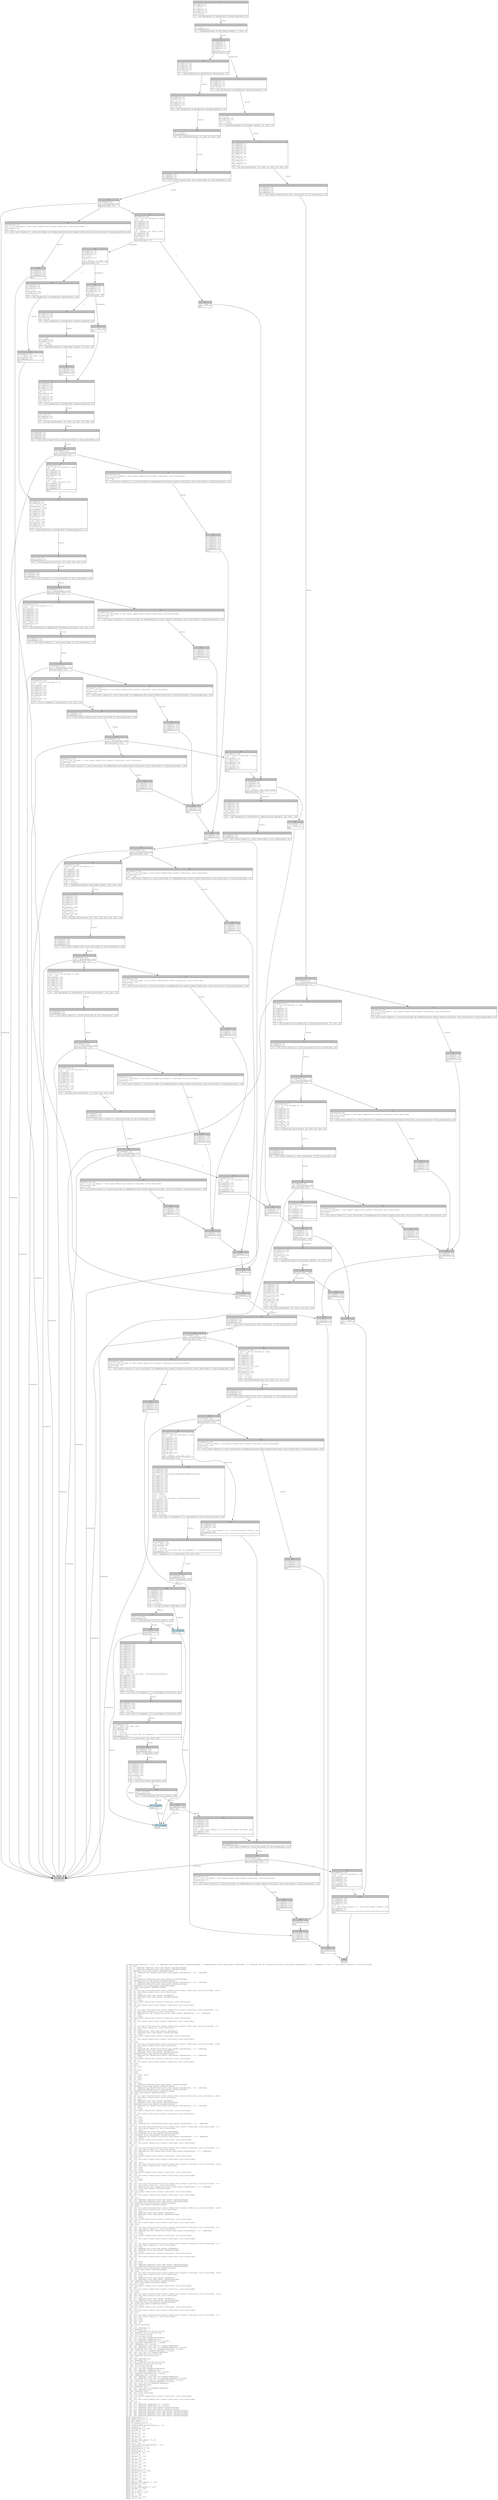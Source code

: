 digraph Mir_0_795 {
    graph [fontname="Courier, monospace"];
    node [fontname="Courier, monospace"];
    edge [fontname="Courier, monospace"];
    label=<fn update_spot_balances(_1: u128, _2: &amp;ReErased state::spot_market::SpotBalanceType, _3: &amp;ReErased mut state::spot_market::SpotMarket, _4: &amp;ReErased mut dyn [Binder(Trait(state::spot_market::SpotBalance), [])] + ReErased, _5: bool) -&gt; std::result::Result&lt;(), error::ErrorCode&gt;<br align="left"/>let _6: bool;<br align="left"/>let mut _7: &amp;ReErased &amp;ReErased state::spot_market::SpotBalanceType;<br align="left"/>let mut _8: &amp;ReErased &amp;ReErased state::spot_market::SpotBalanceType;<br align="left"/>let _9: &amp;ReErased state::spot_market::SpotBalanceType;<br align="left"/>let mut _10: &amp;ReErased dyn [Binder(Trait(state::spot_market::SpotBalance), [])] + ReErased;<br align="left"/>let _11: ();<br align="left"/>let mut _12: bool;<br align="left"/>let _13: bool;<br align="left"/>let mut _14: &amp;ReErased &amp;ReErased state::spot_market::SpotBalanceType;<br align="left"/>let _15: &amp;ReErased state::spot_market::SpotBalanceType;<br align="left"/>let mut _16: &amp;ReErased dyn [Binder(Trait(state::spot_market::SpotBalance), [])] + ReErased;<br align="left"/>let mut _17: &amp;ReErased &amp;ReErased state::spot_market::SpotBalanceType;<br align="left"/>let _18: &amp;ReErased state::spot_market::SpotBalanceType;<br align="left"/>let _19: state::spot_market::SpotBalanceType;<br align="left"/>let _20: u128;<br align="left"/>let mut _21: std::ops::ControlFlow&lt;std::result::Result&lt;std::convert::Infallible, error::ErrorCode&gt;, u128&gt;;<br align="left"/>let mut _22: std::result::Result&lt;u128, error::ErrorCode&gt;;<br align="left"/>let mut _23: u128;<br align="left"/>let mut _24: &amp;ReErased state::spot_market::SpotMarket;<br align="left"/>let mut _25: &amp;ReErased state::spot_market::SpotBalanceType;<br align="left"/>let mut _26: bool;<br align="left"/>let mut _27: isize;<br align="left"/>let _28: std::result::Result&lt;std::convert::Infallible, error::ErrorCode&gt;;<br align="left"/>let mut _29: !;<br align="left"/>let mut _30: std::result::Result&lt;std::convert::Infallible, error::ErrorCode&gt;;<br align="left"/>let _31: u128;<br align="left"/>let _32: ();<br align="left"/>let mut _33: std::ops::ControlFlow&lt;std::result::Result&lt;std::convert::Infallible, error::ErrorCode&gt;, ()&gt;;<br align="left"/>let mut _34: std::result::Result&lt;(), error::ErrorCode&gt;;<br align="left"/>let mut _35: &amp;ReErased mut dyn [Binder(Trait(state::spot_market::SpotBalance), [])] + ReErased;<br align="left"/>let mut _36: u128;<br align="left"/>let mut _37: isize;<br align="left"/>let _38: std::result::Result&lt;std::convert::Infallible, error::ErrorCode&gt;;<br align="left"/>let mut _39: !;<br align="left"/>let mut _40: std::result::Result&lt;std::convert::Infallible, error::ErrorCode&gt;;<br align="left"/>let _41: ();<br align="left"/>let _42: ();<br align="left"/>let mut _43: std::ops::ControlFlow&lt;std::result::Result&lt;std::convert::Infallible, error::ErrorCode&gt;, ()&gt;;<br align="left"/>let mut _44: std::result::Result&lt;(), error::ErrorCode&gt;;<br align="left"/>let mut _45: u128;<br align="left"/>let mut _46: &amp;ReErased mut state::spot_market::SpotMarket;<br align="left"/>let mut _47: &amp;ReErased state::spot_market::SpotBalanceType;<br align="left"/>let mut _48: isize;<br align="left"/>let _49: std::result::Result&lt;std::convert::Infallible, error::ErrorCode&gt;;<br align="left"/>let mut _50: !;<br align="left"/>let mut _51: std::result::Result&lt;std::convert::Infallible, error::ErrorCode&gt;;<br align="left"/>let _52: ();<br align="left"/>let _53: u128;<br align="left"/>let mut _54: std::ops::ControlFlow&lt;std::result::Result&lt;std::convert::Infallible, error::ErrorCode&gt;, u128&gt;;<br align="left"/>let mut _55: std::result::Result&lt;u128, error::ErrorCode&gt;;<br align="left"/>let mut _56: u128;<br align="left"/>let mut _57: &amp;ReErased dyn [Binder(Trait(state::spot_market::SpotBalance), [])] + ReErased;<br align="left"/>let mut _58: &amp;ReErased state::spot_market::SpotMarket;<br align="left"/>let mut _59: &amp;ReErased state::spot_market::SpotBalanceType;<br align="left"/>let _60: &amp;ReErased state::spot_market::SpotBalanceType;<br align="left"/>let mut _61: &amp;ReErased dyn [Binder(Trait(state::spot_market::SpotBalance), [])] + ReErased;<br align="left"/>let mut _62: isize;<br align="left"/>let _63: std::result::Result&lt;std::convert::Infallible, error::ErrorCode&gt;;<br align="left"/>let mut _64: !;<br align="left"/>let mut _65: std::result::Result&lt;std::convert::Infallible, error::ErrorCode&gt;;<br align="left"/>let _66: u128;<br align="left"/>let _67: bool;<br align="left"/>let mut _68: u128;<br align="left"/>let _69: ();<br align="left"/>let mut _70: bool;<br align="left"/>let _71: u128;<br align="left"/>let _72: u128;<br align="left"/>let mut _73: (u128, u128);<br align="left"/>let mut _74: bool;<br align="left"/>let mut _75: u128;<br align="left"/>let mut _76: u128;<br align="left"/>let _77: bool;<br align="left"/>let mut _78: bool;<br align="left"/>let mut _79: &amp;ReErased &amp;ReErased state::spot_market::SpotBalanceType;<br align="left"/>let _80: &amp;ReErased state::spot_market::SpotBalanceType;<br align="left"/>let mut _81: &amp;ReErased dyn [Binder(Trait(state::spot_market::SpotBalance), [])] + ReErased;<br align="left"/>let mut _82: &amp;ReErased &amp;ReErased state::spot_market::SpotBalanceType;<br align="left"/>let _83: &amp;ReErased state::spot_market::SpotBalanceType;<br align="left"/>let _84: state::spot_market::SpotBalanceType;<br align="left"/>let _85: u128;<br align="left"/>let mut _86: std::ops::ControlFlow&lt;std::result::Result&lt;std::convert::Infallible, error::ErrorCode&gt;, u128&gt;;<br align="left"/>let mut _87: std::result::Result&lt;u128, error::ErrorCode&gt;;<br align="left"/>let mut _88: u128;<br align="left"/>let mut _89: &amp;ReErased state::spot_market::SpotMarket;<br align="left"/>let mut _90: &amp;ReErased state::spot_market::SpotBalanceType;<br align="left"/>let _91: &amp;ReErased state::spot_market::SpotBalanceType;<br align="left"/>let mut _92: &amp;ReErased dyn [Binder(Trait(state::spot_market::SpotBalance), [])] + ReErased;<br align="left"/>let mut _93: bool;<br align="left"/>let mut _94: isize;<br align="left"/>let _95: std::result::Result&lt;std::convert::Infallible, error::ErrorCode&gt;;<br align="left"/>let mut _96: !;<br align="left"/>let mut _97: std::result::Result&lt;std::convert::Infallible, error::ErrorCode&gt;;<br align="left"/>let _98: u128;<br align="left"/>let mut _99: u128;<br align="left"/>let mut _100: u128;<br align="left"/>let mut _101: u128;<br align="left"/>let mut _102: u128;<br align="left"/>let mut _103: &amp;ReErased dyn [Binder(Trait(state::spot_market::SpotBalance), [])] + ReErased;<br align="left"/>let _104: ();<br align="left"/>let mut _105: std::ops::ControlFlow&lt;std::result::Result&lt;std::convert::Infallible, error::ErrorCode&gt;, ()&gt;;<br align="left"/>let mut _106: std::result::Result&lt;(), error::ErrorCode&gt;;<br align="left"/>let mut _107: u128;<br align="left"/>let mut _108: &amp;ReErased mut state::spot_market::SpotMarket;<br align="left"/>let mut _109: &amp;ReErased state::spot_market::SpotBalanceType;<br align="left"/>let _110: &amp;ReErased state::spot_market::SpotBalanceType;<br align="left"/>let mut _111: &amp;ReErased dyn [Binder(Trait(state::spot_market::SpotBalance), [])] + ReErased;<br align="left"/>let mut _112: isize;<br align="left"/>let _113: std::result::Result&lt;std::convert::Infallible, error::ErrorCode&gt;;<br align="left"/>let mut _114: !;<br align="left"/>let mut _115: std::result::Result&lt;std::convert::Infallible, error::ErrorCode&gt;;<br align="left"/>let _116: ();<br align="left"/>let _117: ();<br align="left"/>let mut _118: std::ops::ControlFlow&lt;std::result::Result&lt;std::convert::Infallible, error::ErrorCode&gt;, ()&gt;;<br align="left"/>let mut _119: std::result::Result&lt;(), error::ErrorCode&gt;;<br align="left"/>let mut _120: &amp;ReErased mut dyn [Binder(Trait(state::spot_market::SpotBalance), [])] + ReErased;<br align="left"/>let mut _121: u128;<br align="left"/>let mut _122: isize;<br align="left"/>let _123: std::result::Result&lt;std::convert::Infallible, error::ErrorCode&gt;;<br align="left"/>let mut _124: !;<br align="left"/>let mut _125: std::result::Result&lt;std::convert::Infallible, error::ErrorCode&gt;;<br align="left"/>let _126: ();<br align="left"/>let mut _127: u128;<br align="left"/>let mut _128: std::ops::ControlFlow&lt;std::result::Result&lt;std::convert::Infallible, error::ErrorCode&gt;, u128&gt;;<br align="left"/>let mut _129: std::result::Result&lt;u128, error::ErrorCode&gt;;<br align="left"/>let mut _130: u128;<br align="left"/>let mut _131: u128;<br align="left"/>let mut _132: isize;<br align="left"/>let _133: std::result::Result&lt;std::convert::Infallible, error::ErrorCode&gt;;<br align="left"/>let mut _134: !;<br align="left"/>let mut _135: std::result::Result&lt;std::convert::Infallible, error::ErrorCode&gt;;<br align="left"/>let _136: u128;<br align="left"/>let mut _137: bool;<br align="left"/>let mut _138: u128;<br align="left"/>let _139: ();<br align="left"/>let mut _140: std::ops::ControlFlow&lt;std::result::Result&lt;std::convert::Infallible, error::ErrorCode&gt;, ()&gt;;<br align="left"/>let mut _141: std::result::Result&lt;(), error::ErrorCode&gt;;<br align="left"/>let mut _142: &amp;ReErased mut dyn [Binder(Trait(state::spot_market::SpotBalance), [])] + ReErased;<br align="left"/>let mut _143: state::spot_market::SpotBalanceType;<br align="left"/>let mut _144: isize;<br align="left"/>let _145: std::result::Result&lt;std::convert::Infallible, error::ErrorCode&gt;;<br align="left"/>let mut _146: !;<br align="left"/>let mut _147: std::result::Result&lt;std::convert::Infallible, error::ErrorCode&gt;;<br align="left"/>let _148: ();<br align="left"/>let _149: bool;<br align="left"/>let mut _150: &amp;ReErased &amp;ReErased state::spot_market::SpotBalanceType;<br align="left"/>let mut _151: &amp;ReErased &amp;ReErased state::spot_market::SpotBalanceType;<br align="left"/>let _152: &amp;ReErased state::spot_market::SpotBalanceType;<br align="left"/>let _153: state::spot_market::SpotBalanceType;<br align="left"/>let _154: u128;<br align="left"/>let mut _155: std::ops::ControlFlow&lt;std::result::Result&lt;std::convert::Infallible, error::ErrorCode&gt;, u128&gt;;<br align="left"/>let mut _156: std::result::Result&lt;u128, error::ErrorCode&gt;;<br align="left"/>let mut _157: u128;<br align="left"/>let mut _158: &amp;ReErased state::spot_market::SpotMarket;<br align="left"/>let mut _159: &amp;ReErased state::spot_market::SpotBalanceType;<br align="left"/>let mut _160: bool;<br align="left"/>let mut _161: isize;<br align="left"/>let _162: std::result::Result&lt;std::convert::Infallible, error::ErrorCode&gt;;<br align="left"/>let mut _163: !;<br align="left"/>let mut _164: std::result::Result&lt;std::convert::Infallible, error::ErrorCode&gt;;<br align="left"/>let _165: u128;<br align="left"/>let _166: ();<br align="left"/>let mut _167: std::ops::ControlFlow&lt;std::result::Result&lt;std::convert::Infallible, error::ErrorCode&gt;, ()&gt;;<br align="left"/>let mut _168: std::result::Result&lt;(), error::ErrorCode&gt;;<br align="left"/>let mut _169: &amp;ReErased mut dyn [Binder(Trait(state::spot_market::SpotBalance), [])] + ReErased;<br align="left"/>let mut _170: u128;<br align="left"/>let mut _171: isize;<br align="left"/>let _172: std::result::Result&lt;std::convert::Infallible, error::ErrorCode&gt;;<br align="left"/>let mut _173: !;<br align="left"/>let mut _174: std::result::Result&lt;std::convert::Infallible, error::ErrorCode&gt;;<br align="left"/>let _175: ();<br align="left"/>let _176: ();<br align="left"/>let mut _177: std::ops::ControlFlow&lt;std::result::Result&lt;std::convert::Infallible, error::ErrorCode&gt;, ()&gt;;<br align="left"/>let mut _178: std::result::Result&lt;(), error::ErrorCode&gt;;<br align="left"/>let mut _179: u128;<br align="left"/>let mut _180: &amp;ReErased mut state::spot_market::SpotMarket;<br align="left"/>let mut _181: &amp;ReErased state::spot_market::SpotBalanceType;<br align="left"/>let mut _182: isize;<br align="left"/>let _183: std::result::Result&lt;std::convert::Infallible, error::ErrorCode&gt;;<br align="left"/>let mut _184: !;<br align="left"/>let mut _185: std::result::Result&lt;std::convert::Infallible, error::ErrorCode&gt;;<br align="left"/>let _186: ();<br align="left"/>let _187: ();<br align="left"/>let mut _188: bool;<br align="left"/>let mut _189: bool;<br align="left"/>let mut _190: &amp;ReErased &amp;ReErased state::spot_market::SpotBalanceType;<br align="left"/>let mut _191: &amp;ReErased &amp;ReErased state::spot_market::SpotBalanceType;<br align="left"/>let _192: &amp;ReErased state::spot_market::SpotBalanceType;<br align="left"/>let _193: state::spot_market::SpotBalanceType;<br align="left"/>let _194: u128;<br align="left"/>let mut _195: std::ops::ControlFlow&lt;std::result::Result&lt;std::convert::Infallible, error::ErrorCode&gt;, u128&gt;;<br align="left"/>let mut _196: std::result::Result&lt;u128, error::ErrorCode&gt;;<br align="left"/>let mut _197: u128;<br align="left"/>let mut _198: &amp;ReErased state::spot_market::SpotMarket;<br align="left"/>let mut _199: &amp;ReErased state::spot_market::SpotBalanceType;<br align="left"/>let _200: &amp;ReErased state::spot_market::SpotBalanceType;<br align="left"/>let _201: state::spot_market::SpotBalanceType;<br align="left"/>let mut _202: isize;<br align="left"/>let _203: std::result::Result&lt;std::convert::Infallible, error::ErrorCode&gt;;<br align="left"/>let mut _204: !;<br align="left"/>let mut _205: std::result::Result&lt;std::convert::Infallible, error::ErrorCode&gt;;<br align="left"/>let _206: u128;<br align="left"/>let _207: u128;<br align="left"/>let mut _208: std::ops::ControlFlow&lt;std::result::Result&lt;std::convert::Infallible, error::ErrorCode&gt;, u128&gt;;<br align="left"/>let mut _209: std::result::Result&lt;u128, error::ErrorCode&gt;;<br align="left"/>let mut _210: u128;<br align="left"/>let mut _211: &amp;ReErased state::spot_market::SpotMarket;<br align="left"/>let mut _212: &amp;ReErased state::spot_market::SpotBalanceType;<br align="left"/>let _213: &amp;ReErased state::spot_market::SpotBalanceType;<br align="left"/>let _214: state::spot_market::SpotBalanceType;<br align="left"/>let mut _215: isize;<br align="left"/>let _216: std::result::Result&lt;std::convert::Infallible, error::ErrorCode&gt;;<br align="left"/>let mut _217: !;<br align="left"/>let mut _218: std::result::Result&lt;std::convert::Infallible, error::ErrorCode&gt;;<br align="left"/>let _219: u128;<br align="left"/>let _220: ();<br align="left"/>let mut _221: std::ops::ControlFlow&lt;std::result::Result&lt;std::convert::Infallible, error::ErrorCode&gt;, ()&gt;;<br align="left"/>let mut _222: std::result::Result&lt;(), error::ErrorCode&gt;;<br align="left"/>let mut _223: bool;<br align="left"/>let mut _224: u128;<br align="left"/>let mut _225: u128;<br align="left"/>let mut _226: ();<br align="left"/>let _227: error::ErrorCode;<br align="left"/>let _228: ();<br align="left"/>let mut _229: &amp;ReErased str;<br align="left"/>let _230: &amp;ReErased str;<br align="left"/>let mut _231: &amp;ReErased std::string::String;<br align="left"/>let _232: &amp;ReErased std::string::String;<br align="left"/>let _233: std::string::String;<br align="left"/>let _234: std::string::String;<br align="left"/>let mut _235: std::fmt::Arguments&lt;ReErased&gt;;<br align="left"/>let mut _236: &amp;ReErased [&amp;ReErased str];<br align="left"/>let mut _237: &amp;ReErased [&amp;ReErased str; 2_usize];<br align="left"/>let _238: &amp;ReErased [&amp;ReErased str; 2_usize];<br align="left"/>let _239: [&amp;ReErased str; 2_usize];<br align="left"/>let mut _240: &amp;ReErased [core::fmt::rt::Argument&lt;ReErased&gt;];<br align="left"/>let mut _241: &amp;ReErased [core::fmt::rt::Argument&lt;ReErased&gt;; 1_usize];<br align="left"/>let _242: &amp;ReErased [core::fmt::rt::Argument&lt;ReErased&gt;; 1_usize];<br align="left"/>let _243: [core::fmt::rt::Argument&lt;ReErased&gt;; 1_usize];<br align="left"/>let mut _244: core::fmt::rt::Argument&lt;ReErased&gt;;<br align="left"/>let mut _245: &amp;ReErased error::ErrorCode;<br align="left"/>let _246: &amp;ReErased error::ErrorCode;<br align="left"/>let _247: ();<br align="left"/>let mut _248: &amp;ReErased str;<br align="left"/>let _249: &amp;ReErased str;<br align="left"/>let mut _250: &amp;ReErased std::string::String;<br align="left"/>let _251: &amp;ReErased std::string::String;<br align="left"/>let _252: std::string::String;<br align="left"/>let _253: std::string::String;<br align="left"/>let mut _254: std::fmt::Arguments&lt;ReErased&gt;;<br align="left"/>let mut _255: &amp;ReErased [&amp;ReErased str];<br align="left"/>let mut _256: &amp;ReErased [&amp;ReErased str; 3_usize];<br align="left"/>let _257: &amp;ReErased [&amp;ReErased str; 3_usize];<br align="left"/>let _258: [&amp;ReErased str; 3_usize];<br align="left"/>let mut _259: &amp;ReErased [core::fmt::rt::Argument&lt;ReErased&gt;];<br align="left"/>let mut _260: &amp;ReErased [core::fmt::rt::Argument&lt;ReErased&gt;; 2_usize];<br align="left"/>let _261: &amp;ReErased [core::fmt::rt::Argument&lt;ReErased&gt;; 2_usize];<br align="left"/>let _262: [core::fmt::rt::Argument&lt;ReErased&gt;; 2_usize];<br align="left"/>let mut _263: core::fmt::rt::Argument&lt;ReErased&gt;;<br align="left"/>let mut _264: &amp;ReErased u128;<br align="left"/>let _265: &amp;ReErased u128;<br align="left"/>let mut _266: core::fmt::rt::Argument&lt;ReErased&gt;;<br align="left"/>let mut _267: &amp;ReErased u128;<br align="left"/>let _268: &amp;ReErased u128;<br align="left"/>let mut _269: error::ErrorCode;<br align="left"/>let mut _270: isize;<br align="left"/>let _271: std::result::Result&lt;std::convert::Infallible, error::ErrorCode&gt;;<br align="left"/>let mut _272: !;<br align="left"/>let mut _273: std::result::Result&lt;std::convert::Infallible, error::ErrorCode&gt;;<br align="left"/>let _274: ();<br align="left"/>let mut _275: ();<br align="left"/>let mut _276: &amp;ReErased [&amp;ReErased str; 3_usize];<br align="left"/>let mut _277: &amp;ReErased [&amp;ReErased str; 2_usize];<br align="left"/>let mut _278: &amp;ReErased state::spot_market::SpotBalanceType;<br align="left"/>let mut _279: &amp;ReErased state::spot_market::SpotBalanceType;<br align="left"/>let mut _280: &amp;ReErased &amp;ReErased state::spot_market::SpotBalanceType;<br align="left"/>let mut _281: &amp;ReErased &amp;ReErased state::spot_market::SpotBalanceType;<br align="left"/>let mut _282: &amp;ReErased &amp;ReErased state::spot_market::SpotBalanceType;<br align="left"/>let mut _283: &amp;ReErased &amp;ReErased state::spot_market::SpotBalanceType;<br align="left"/>debug token_amount =&gt; _1;<br align="left"/>debug update_direction =&gt; _2;<br align="left"/>debug spot_market =&gt; _3;<br align="left"/>debug spot_balance =&gt; _4;<br align="left"/>debug is_leaving_drift =&gt; _5;<br align="left"/>debug increase_user_existing_balance =&gt; _6;<br align="left"/>debug round_up =&gt; _13;<br align="left"/>debug balance_delta =&gt; _20;<br align="left"/>debug residual =&gt; _28;<br align="left"/>debug val =&gt; _31;<br align="left"/>debug residual =&gt; _38;<br align="left"/>debug val =&gt; _41;<br align="left"/>debug residual =&gt; _49;<br align="left"/>debug val =&gt; _52;<br align="left"/>debug current_token_amount =&gt; _53;<br align="left"/>debug residual =&gt; _63;<br align="left"/>debug val =&gt; _66;<br align="left"/>debug reduce_user_existing_balance =&gt; _67;<br align="left"/>debug token_delta =&gt; _71;<br align="left"/>debug balance_delta =&gt; _72;<br align="left"/>debug round_up =&gt; _77;<br align="left"/>debug balance_delta =&gt; _85;<br align="left"/>debug residual =&gt; _95;<br align="left"/>debug val =&gt; _98;<br align="left"/>debug residual =&gt; _113;<br align="left"/>debug val =&gt; _116;<br align="left"/>debug residual =&gt; _123;<br align="left"/>debug val =&gt; _126;<br align="left"/>debug residual =&gt; _133;<br align="left"/>debug val =&gt; _136;<br align="left"/>debug residual =&gt; _145;<br align="left"/>debug val =&gt; _148;<br align="left"/>debug round_up =&gt; _149;<br align="left"/>debug balance_delta =&gt; _154;<br align="left"/>debug residual =&gt; _162;<br align="left"/>debug val =&gt; _165;<br align="left"/>debug residual =&gt; _172;<br align="left"/>debug val =&gt; _175;<br align="left"/>debug residual =&gt; _183;<br align="left"/>debug val =&gt; _186;<br align="left"/>debug deposit_token_amount =&gt; _194;<br align="left"/>debug residual =&gt; _203;<br align="left"/>debug val =&gt; _206;<br align="left"/>debug borrow_token_amount =&gt; _207;<br align="left"/>debug residual =&gt; _216;<br align="left"/>debug val =&gt; _219;<br align="left"/>debug error_code =&gt; _227;<br align="left"/>debug res =&gt; _234;<br align="left"/>debug res =&gt; _253;<br align="left"/>debug residual =&gt; _271;<br align="left"/>debug val =&gt; _274;<br align="left"/>>;
    bb0__0_795 [shape="none", label=<<table border="0" cellborder="1" cellspacing="0"><tr><td bgcolor="gray" align="center" colspan="1">0</td></tr><tr><td align="left" balign="left">StorageLive(_6)<br/>StorageLive(_7)<br/>_7 = &amp;_2<br/>StorageLive(_8)<br/>StorageLive(_9)<br/>StorageLive(_10)<br/>_10 = &amp;(*_4)<br/></td></tr><tr><td align="left">_9 = &lt;dyn SpotBalance as SpotBalance&gt;::balance_type(move _10)</td></tr></table>>];
    bb1__0_795 [shape="none", label=<<table border="0" cellborder="1" cellspacing="0"><tr><td bgcolor="gray" align="center" colspan="1">1</td></tr><tr><td align="left" balign="left">_8 = &amp;_9<br/>StorageDead(_10)<br/></td></tr><tr><td align="left">_6 = &lt;&amp;SpotBalanceType as PartialEq&gt;::eq(move _7, move _8)</td></tr></table>>];
    bb2__0_795 [shape="none", label=<<table border="0" cellborder="1" cellspacing="0"><tr><td bgcolor="gray" align="center" colspan="1">2</td></tr><tr><td align="left" balign="left">StorageDead(_8)<br/>StorageDead(_7)<br/>StorageDead(_9)<br/>StorageLive(_11)<br/>StorageLive(_12)<br/>_12 = _6<br/></td></tr><tr><td align="left">switchInt(move _12)</td></tr></table>>];
    bb3__0_795 [shape="none", label=<<table border="0" cellborder="1" cellspacing="0"><tr><td bgcolor="gray" align="center" colspan="1">3</td></tr><tr><td align="left" balign="left">StorageLive(_13)<br/>StorageLive(_14)<br/>StorageLive(_15)<br/>StorageLive(_16)<br/>_16 = &amp;(*_4)<br/></td></tr><tr><td align="left">_15 = &lt;dyn SpotBalance as SpotBalance&gt;::balance_type(move _16)</td></tr></table>>];
    bb4__0_795 [shape="none", label=<<table border="0" cellborder="1" cellspacing="0"><tr><td bgcolor="gray" align="center" colspan="1">4</td></tr><tr><td align="left" balign="left">_14 = &amp;_15<br/>StorageDead(_16)<br/>StorageLive(_17)<br/>_281 = const _<br/>_17 = &amp;(*_281)<br/></td></tr><tr><td align="left">_13 = &lt;&amp;SpotBalanceType as PartialEq&gt;::eq(move _14, move _17)</td></tr></table>>];
    bb5__0_795 [shape="none", label=<<table border="0" cellborder="1" cellspacing="0"><tr><td bgcolor="gray" align="center" colspan="1">5</td></tr><tr><td align="left" balign="left">StorageDead(_17)<br/>StorageDead(_14)<br/>StorageDead(_15)<br/>StorageLive(_20)<br/>StorageLive(_21)<br/>StorageLive(_22)<br/>StorageLive(_23)<br/>_23 = _1<br/>StorageLive(_24)<br/>_24 = &amp;(*_3)<br/>StorageLive(_25)<br/>_25 = &amp;(*_2)<br/>StorageLive(_26)<br/>_26 = _13<br/></td></tr><tr><td align="left">_22 = get_spot_balance(move _23, move _24, move _25, move _26)</td></tr></table>>];
    bb6__0_795 [shape="none", label=<<table border="0" cellborder="1" cellspacing="0"><tr><td bgcolor="gray" align="center" colspan="1">6</td></tr><tr><td align="left" balign="left">StorageDead(_26)<br/>StorageDead(_25)<br/>StorageDead(_24)<br/>StorageDead(_23)<br/></td></tr><tr><td align="left">_21 = &lt;std::result::Result&lt;u128, error::ErrorCode&gt; as Try&gt;::branch(move _22)</td></tr></table>>];
    bb7__0_795 [shape="none", label=<<table border="0" cellborder="1" cellspacing="0"><tr><td bgcolor="gray" align="center" colspan="1">7</td></tr><tr><td align="left" balign="left">StorageDead(_22)<br/>_27 = discriminant(_21)<br/></td></tr><tr><td align="left">switchInt(move _27)</td></tr></table>>];
    bb8__0_795 [shape="none", label=<<table border="0" cellborder="1" cellspacing="0"><tr><td bgcolor="gray" align="center" colspan="1">8</td></tr><tr><td align="left" balign="left">StorageLive(_31)<br/>_31 = ((_21 as Continue).0: u128)<br/>_20 = _31<br/>StorageDead(_31)<br/>StorageDead(_21)<br/>StorageLive(_32)<br/>StorageLive(_33)<br/>StorageLive(_34)<br/>StorageLive(_35)<br/>_35 = &amp;mut (*_4)<br/>StorageLive(_36)<br/>_36 = _20<br/></td></tr><tr><td align="left">_34 = &lt;dyn SpotBalance as SpotBalance&gt;::increase_balance(move _35, move _36)</td></tr></table>>];
    bb9__0_795 [shape="none", label=<<table border="0" cellborder="1" cellspacing="0"><tr><td bgcolor="gray" align="center" colspan="1">9</td></tr><tr><td align="left">unreachable</td></tr></table>>];
    bb10__0_795 [shape="none", label=<<table border="0" cellborder="1" cellspacing="0"><tr><td bgcolor="gray" align="center" colspan="1">10</td></tr><tr><td align="left" balign="left">StorageLive(_28)<br/>_28 = ((_21 as Break).0: std::result::Result&lt;std::convert::Infallible, error::ErrorCode&gt;)<br/>StorageLive(_30)<br/>_30 = _28<br/></td></tr><tr><td align="left">_0 = &lt;std::result::Result&lt;(), error::ErrorCode&gt; as FromResidual&lt;std::result::Result&lt;Infallible, error::ErrorCode&gt;&gt;&gt;::from_residual(move _30)</td></tr></table>>];
    bb11__0_795 [shape="none", label=<<table border="0" cellborder="1" cellspacing="0"><tr><td bgcolor="gray" align="center" colspan="1">11</td></tr><tr><td align="left" balign="left">StorageDead(_30)<br/>StorageDead(_28)<br/>StorageDead(_21)<br/></td></tr><tr><td align="left">goto</td></tr></table>>];
    bb12__0_795 [shape="none", label=<<table border="0" cellborder="1" cellspacing="0"><tr><td bgcolor="gray" align="center" colspan="1">12</td></tr><tr><td align="left" balign="left">StorageDead(_36)<br/>StorageDead(_35)<br/></td></tr><tr><td align="left">_33 = &lt;std::result::Result&lt;(), error::ErrorCode&gt; as Try&gt;::branch(move _34)</td></tr></table>>];
    bb13__0_795 [shape="none", label=<<table border="0" cellborder="1" cellspacing="0"><tr><td bgcolor="gray" align="center" colspan="1">13</td></tr><tr><td align="left" balign="left">StorageDead(_34)<br/>_37 = discriminant(_33)<br/></td></tr><tr><td align="left">switchInt(move _37)</td></tr></table>>];
    bb14__0_795 [shape="none", label=<<table border="0" cellborder="1" cellspacing="0"><tr><td bgcolor="gray" align="center" colspan="1">14</td></tr><tr><td align="left" balign="left">StorageLive(_41)<br/>_41 = ((_33 as Continue).0: ())<br/>_32 = _41<br/>StorageDead(_41)<br/>StorageDead(_33)<br/>StorageDead(_32)<br/>StorageLive(_42)<br/>StorageLive(_43)<br/>StorageLive(_44)<br/>StorageLive(_45)<br/>_45 = _20<br/>StorageLive(_46)<br/>_46 = &amp;mut (*_3)<br/>StorageLive(_47)<br/>_47 = &amp;(*_2)<br/></td></tr><tr><td align="left">_44 = increase_spot_balance(move _45, move _46, move _47)</td></tr></table>>];
    bb15__0_795 [shape="none", label=<<table border="0" cellborder="1" cellspacing="0"><tr><td bgcolor="gray" align="center" colspan="1">15</td></tr><tr><td align="left" balign="left">StorageLive(_38)<br/>_38 = ((_33 as Break).0: std::result::Result&lt;std::convert::Infallible, error::ErrorCode&gt;)<br/>StorageLive(_40)<br/>_40 = _38<br/></td></tr><tr><td align="left">_0 = &lt;std::result::Result&lt;(), error::ErrorCode&gt; as FromResidual&lt;std::result::Result&lt;Infallible, error::ErrorCode&gt;&gt;&gt;::from_residual(move _40)</td></tr></table>>];
    bb16__0_795 [shape="none", label=<<table border="0" cellborder="1" cellspacing="0"><tr><td bgcolor="gray" align="center" colspan="1">16</td></tr><tr><td align="left" balign="left">StorageDead(_40)<br/>StorageDead(_38)<br/>StorageDead(_33)<br/>StorageDead(_32)<br/></td></tr><tr><td align="left">goto</td></tr></table>>];
    bb17__0_795 [shape="none", label=<<table border="0" cellborder="1" cellspacing="0"><tr><td bgcolor="gray" align="center" colspan="1">17</td></tr><tr><td align="left" balign="left">StorageDead(_47)<br/>StorageDead(_46)<br/>StorageDead(_45)<br/></td></tr><tr><td align="left">_43 = &lt;std::result::Result&lt;(), error::ErrorCode&gt; as Try&gt;::branch(move _44)</td></tr></table>>];
    bb18__0_795 [shape="none", label=<<table border="0" cellborder="1" cellspacing="0"><tr><td bgcolor="gray" align="center" colspan="1">18</td></tr><tr><td align="left" balign="left">StorageDead(_44)<br/>_48 = discriminant(_43)<br/></td></tr><tr><td align="left">switchInt(move _48)</td></tr></table>>];
    bb19__0_795 [shape="none", label=<<table border="0" cellborder="1" cellspacing="0"><tr><td bgcolor="gray" align="center" colspan="1">19</td></tr><tr><td align="left" balign="left">StorageLive(_52)<br/>_52 = ((_43 as Continue).0: ())<br/>_42 = _52<br/>StorageDead(_52)<br/>StorageDead(_43)<br/>StorageDead(_42)<br/>_11 = const ()<br/>StorageDead(_20)<br/>StorageDead(_13)<br/></td></tr><tr><td align="left">goto</td></tr></table>>];
    bb20__0_795 [shape="none", label=<<table border="0" cellborder="1" cellspacing="0"><tr><td bgcolor="gray" align="center" colspan="1">20</td></tr><tr><td align="left" balign="left">StorageLive(_49)<br/>_49 = ((_43 as Break).0: std::result::Result&lt;std::convert::Infallible, error::ErrorCode&gt;)<br/>StorageLive(_51)<br/>_51 = _49<br/></td></tr><tr><td align="left">_0 = &lt;std::result::Result&lt;(), error::ErrorCode&gt; as FromResidual&lt;std::result::Result&lt;Infallible, error::ErrorCode&gt;&gt;&gt;::from_residual(move _51)</td></tr></table>>];
    bb21__0_795 [shape="none", label=<<table border="0" cellborder="1" cellspacing="0"><tr><td bgcolor="gray" align="center" colspan="1">21</td></tr><tr><td align="left" balign="left">StorageDead(_51)<br/>StorageDead(_49)<br/>StorageDead(_43)<br/>StorageDead(_42)<br/></td></tr><tr><td align="left">goto</td></tr></table>>];
    bb22__0_795 [shape="none", label=<<table border="0" cellborder="1" cellspacing="0"><tr><td bgcolor="gray" align="center" colspan="1">22</td></tr><tr><td align="left" balign="left">StorageLive(_53)<br/>StorageLive(_54)<br/>StorageLive(_55)<br/>StorageLive(_56)<br/>StorageLive(_57)<br/>_57 = &amp;(*_4)<br/></td></tr><tr><td align="left">_56 = &lt;dyn SpotBalance as SpotBalance&gt;::balance(move _57)</td></tr></table>>];
    bb23__0_795 [shape="none", label=<<table border="0" cellborder="1" cellspacing="0"><tr><td bgcolor="gray" align="center" colspan="1">23</td></tr><tr><td align="left" balign="left">StorageDead(_57)<br/>StorageLive(_58)<br/>_58 = &amp;(*_3)<br/>StorageLive(_59)<br/>StorageLive(_60)<br/>StorageLive(_61)<br/>_61 = &amp;(*_4)<br/></td></tr><tr><td align="left">_60 = &lt;dyn SpotBalance as SpotBalance&gt;::balance_type(move _61)</td></tr></table>>];
    bb24__0_795 [shape="none", label=<<table border="0" cellborder="1" cellspacing="0"><tr><td bgcolor="gray" align="center" colspan="1">24</td></tr><tr><td align="left" balign="left">_59 = &amp;(*_60)<br/>StorageDead(_61)<br/></td></tr><tr><td align="left">_55 = get_token_amount(move _56, move _58, move _59)</td></tr></table>>];
    bb25__0_795 [shape="none", label=<<table border="0" cellborder="1" cellspacing="0"><tr><td bgcolor="gray" align="center" colspan="1">25</td></tr><tr><td align="left" balign="left">StorageDead(_59)<br/>StorageDead(_58)<br/>StorageDead(_56)<br/></td></tr><tr><td align="left">_54 = &lt;std::result::Result&lt;u128, error::ErrorCode&gt; as Try&gt;::branch(move _55)</td></tr></table>>];
    bb26__0_795 [shape="none", label=<<table border="0" cellborder="1" cellspacing="0"><tr><td bgcolor="gray" align="center" colspan="1">26</td></tr><tr><td align="left" balign="left">StorageDead(_55)<br/>_62 = discriminant(_54)<br/></td></tr><tr><td align="left">switchInt(move _62)</td></tr></table>>];
    bb27__0_795 [shape="none", label=<<table border="0" cellborder="1" cellspacing="0"><tr><td bgcolor="gray" align="center" colspan="1">27</td></tr><tr><td align="left" balign="left">StorageLive(_66)<br/>_66 = ((_54 as Continue).0: u128)<br/>_53 = _66<br/>StorageDead(_66)<br/>StorageDead(_60)<br/>StorageDead(_54)<br/>StorageLive(_67)<br/>StorageLive(_68)<br/>_68 = _53<br/>_67 = Ne(move _68, const 0_u128)<br/>StorageDead(_68)<br/>StorageLive(_69)<br/>StorageLive(_70)<br/>_70 = _67<br/></td></tr><tr><td align="left">switchInt(move _70)</td></tr></table>>];
    bb28__0_795 [shape="none", label=<<table border="0" cellborder="1" cellspacing="0"><tr><td bgcolor="gray" align="center" colspan="1">28</td></tr><tr><td align="left" balign="left">StorageLive(_63)<br/>_63 = ((_54 as Break).0: std::result::Result&lt;std::convert::Infallible, error::ErrorCode&gt;)<br/>StorageLive(_65)<br/>_65 = _63<br/></td></tr><tr><td align="left">_0 = &lt;std::result::Result&lt;(), error::ErrorCode&gt; as FromResidual&lt;std::result::Result&lt;Infallible, error::ErrorCode&gt;&gt;&gt;::from_residual(move _65)</td></tr></table>>];
    bb29__0_795 [shape="none", label=<<table border="0" cellborder="1" cellspacing="0"><tr><td bgcolor="gray" align="center" colspan="1">29</td></tr><tr><td align="left" balign="left">StorageDead(_65)<br/>StorageDead(_63)<br/>StorageDead(_60)<br/>StorageDead(_54)<br/></td></tr><tr><td align="left">goto</td></tr></table>>];
    bb30__0_795 [shape="none", label=<<table border="0" cellborder="1" cellspacing="0"><tr><td bgcolor="gray" align="center" colspan="1">30</td></tr><tr><td align="left" balign="left">StorageLive(_73)<br/>StorageLive(_74)<br/>StorageLive(_75)<br/>_75 = _53<br/>StorageLive(_76)<br/>_76 = _1<br/>_74 = Gt(move _75, move _76)<br/></td></tr><tr><td align="left">switchInt(move _74)</td></tr></table>>];
    bb31__0_795 [shape="none", label=<<table border="0" cellborder="1" cellspacing="0"><tr><td bgcolor="gray" align="center" colspan="1">31</td></tr><tr><td align="left" balign="left">_69 = const ()<br/></td></tr><tr><td align="left">goto</td></tr></table>>];
    bb32__0_795 [shape="none", label=<<table border="0" cellborder="1" cellspacing="0"><tr><td bgcolor="gray" align="center" colspan="1">32</td></tr><tr><td align="left" balign="left">StorageDead(_76)<br/>StorageDead(_75)<br/>StorageLive(_77)<br/>StorageLive(_78)<br/>_78 = _5<br/></td></tr><tr><td align="left">switchInt(move _78)</td></tr></table>>];
    bb33__0_795 [shape="none", label=<<table border="0" cellborder="1" cellspacing="0"><tr><td bgcolor="gray" align="center" colspan="1">33</td></tr><tr><td align="left" balign="left">_77 = const true<br/></td></tr><tr><td align="left">goto</td></tr></table>>];
    bb34__0_795 [shape="none", label=<<table border="0" cellborder="1" cellspacing="0"><tr><td bgcolor="gray" align="center" colspan="1">34</td></tr><tr><td align="left" balign="left">StorageLive(_79)<br/>StorageLive(_80)<br/>StorageLive(_81)<br/>_81 = &amp;(*_4)<br/></td></tr><tr><td align="left">_80 = &lt;dyn SpotBalance as SpotBalance&gt;::balance_type(move _81)</td></tr></table>>];
    bb35__0_795 [shape="none", label=<<table border="0" cellborder="1" cellspacing="0"><tr><td bgcolor="gray" align="center" colspan="1">35</td></tr><tr><td align="left" balign="left">_79 = &amp;_80<br/>StorageDead(_81)<br/>StorageLive(_82)<br/>_283 = const _<br/>_82 = &amp;(*_283)<br/></td></tr><tr><td align="left">_77 = &lt;&amp;SpotBalanceType as PartialEq&gt;::eq(move _79, move _82)</td></tr></table>>];
    bb36__0_795 [shape="none", label=<<table border="0" cellborder="1" cellspacing="0"><tr><td bgcolor="gray" align="center" colspan="1">36</td></tr><tr><td align="left" balign="left">StorageDead(_82)<br/>StorageDead(_80)<br/>StorageDead(_79)<br/></td></tr><tr><td align="left">goto</td></tr></table>>];
    bb37__0_795 [shape="none", label=<<table border="0" cellborder="1" cellspacing="0"><tr><td bgcolor="gray" align="center" colspan="1">37</td></tr><tr><td align="left" balign="left">StorageDead(_78)<br/>StorageLive(_85)<br/>StorageLive(_86)<br/>StorageLive(_87)<br/>StorageLive(_88)<br/>_88 = _1<br/>StorageLive(_89)<br/>_89 = &amp;(*_3)<br/>StorageLive(_90)<br/>StorageLive(_91)<br/>StorageLive(_92)<br/>_92 = &amp;(*_4)<br/></td></tr><tr><td align="left">_91 = &lt;dyn SpotBalance as SpotBalance&gt;::balance_type(move _92)</td></tr></table>>];
    bb38__0_795 [shape="none", label=<<table border="0" cellborder="1" cellspacing="0"><tr><td bgcolor="gray" align="center" colspan="1">38</td></tr><tr><td align="left" balign="left">_90 = &amp;(*_91)<br/>StorageDead(_92)<br/>StorageLive(_93)<br/>_93 = _77<br/></td></tr><tr><td align="left">_87 = get_spot_balance(move _88, move _89, move _90, move _93)</td></tr></table>>];
    bb39__0_795 [shape="none", label=<<table border="0" cellborder="1" cellspacing="0"><tr><td bgcolor="gray" align="center" colspan="1">39</td></tr><tr><td align="left" balign="left">StorageDead(_93)<br/>StorageDead(_90)<br/>StorageDead(_89)<br/>StorageDead(_88)<br/></td></tr><tr><td align="left">_86 = &lt;std::result::Result&lt;u128, error::ErrorCode&gt; as Try&gt;::branch(move _87)</td></tr></table>>];
    bb40__0_795 [shape="none", label=<<table border="0" cellborder="1" cellspacing="0"><tr><td bgcolor="gray" align="center" colspan="1">40</td></tr><tr><td align="left" balign="left">StorageDead(_87)<br/>_94 = discriminant(_86)<br/></td></tr><tr><td align="left">switchInt(move _94)</td></tr></table>>];
    bb41__0_795 [shape="none", label=<<table border="0" cellborder="1" cellspacing="0"><tr><td bgcolor="gray" align="center" colspan="1">41</td></tr><tr><td align="left" balign="left">StorageLive(_98)<br/>_98 = ((_86 as Continue).0: u128)<br/>_85 = _98<br/>StorageDead(_98)<br/>StorageDead(_91)<br/>StorageDead(_86)<br/>StorageLive(_99)<br/>_99 = _1<br/>StorageLive(_100)<br/>_100 = _85<br/>_73 = (move _99, move _100)<br/>StorageDead(_100)<br/>StorageDead(_99)<br/>StorageDead(_85)<br/>StorageDead(_77)<br/></td></tr><tr><td align="left">goto</td></tr></table>>];
    bb42__0_795 [shape="none", label=<<table border="0" cellborder="1" cellspacing="0"><tr><td bgcolor="gray" align="center" colspan="1">42</td></tr><tr><td align="left" balign="left">StorageLive(_95)<br/>_95 = ((_86 as Break).0: std::result::Result&lt;std::convert::Infallible, error::ErrorCode&gt;)<br/>StorageLive(_97)<br/>_97 = _95<br/></td></tr><tr><td align="left">_0 = &lt;std::result::Result&lt;(), error::ErrorCode&gt; as FromResidual&lt;std::result::Result&lt;Infallible, error::ErrorCode&gt;&gt;&gt;::from_residual(move _97)</td></tr></table>>];
    bb43__0_795 [shape="none", label=<<table border="0" cellborder="1" cellspacing="0"><tr><td bgcolor="gray" align="center" colspan="1">43</td></tr><tr><td align="left" balign="left">StorageDead(_97)<br/>StorageDead(_95)<br/>StorageDead(_91)<br/>StorageDead(_86)<br/>StorageDead(_85)<br/>StorageDead(_77)<br/>StorageDead(_74)<br/>StorageDead(_73)<br/></td></tr><tr><td align="left">goto</td></tr></table>>];
    bb44__0_795 [shape="none", label=<<table border="0" cellborder="1" cellspacing="0"><tr><td bgcolor="gray" align="center" colspan="1">44</td></tr><tr><td align="left" balign="left">StorageDead(_76)<br/>StorageDead(_75)<br/>StorageLive(_101)<br/>_101 = _53<br/>StorageLive(_102)<br/>StorageLive(_103)<br/>_103 = &amp;(*_4)<br/></td></tr><tr><td align="left">_102 = &lt;dyn SpotBalance as SpotBalance&gt;::balance(move _103)</td></tr></table>>];
    bb45__0_795 [shape="none", label=<<table border="0" cellborder="1" cellspacing="0"><tr><td bgcolor="gray" align="center" colspan="1">45</td></tr><tr><td align="left" balign="left">StorageDead(_103)<br/>_73 = (move _101, move _102)<br/>StorageDead(_102)<br/>StorageDead(_101)<br/></td></tr><tr><td align="left">goto</td></tr></table>>];
    bb46__0_795 [shape="none", label=<<table border="0" cellborder="1" cellspacing="0"><tr><td bgcolor="gray" align="center" colspan="1">46</td></tr><tr><td align="left" balign="left">StorageDead(_74)<br/>StorageLive(_71)<br/>_71 = (_73.0: u128)<br/>StorageLive(_72)<br/>_72 = (_73.1: u128)<br/>StorageDead(_73)<br/>StorageLive(_104)<br/>StorageLive(_105)<br/>StorageLive(_106)<br/>StorageLive(_107)<br/>_107 = _72<br/>StorageLive(_108)<br/>_108 = &amp;mut (*_3)<br/>StorageLive(_109)<br/>StorageLive(_110)<br/>StorageLive(_111)<br/>_111 = &amp;(*_4)<br/></td></tr><tr><td align="left">_110 = &lt;dyn SpotBalance as SpotBalance&gt;::balance_type(move _111)</td></tr></table>>];
    bb47__0_795 [shape="none", label=<<table border="0" cellborder="1" cellspacing="0"><tr><td bgcolor="gray" align="center" colspan="1">47</td></tr><tr><td align="left" balign="left">_109 = &amp;(*_110)<br/>StorageDead(_111)<br/></td></tr><tr><td align="left">_106 = decrease_spot_balance(move _107, move _108, move _109)</td></tr></table>>];
    bb48__0_795 [shape="none", label=<<table border="0" cellborder="1" cellspacing="0"><tr><td bgcolor="gray" align="center" colspan="1">48</td></tr><tr><td align="left" balign="left">StorageDead(_109)<br/>StorageDead(_108)<br/>StorageDead(_107)<br/></td></tr><tr><td align="left">_105 = &lt;std::result::Result&lt;(), error::ErrorCode&gt; as Try&gt;::branch(move _106)</td></tr></table>>];
    bb49__0_795 [shape="none", label=<<table border="0" cellborder="1" cellspacing="0"><tr><td bgcolor="gray" align="center" colspan="1">49</td></tr><tr><td align="left" balign="left">StorageDead(_106)<br/>_112 = discriminant(_105)<br/></td></tr><tr><td align="left">switchInt(move _112)</td></tr></table>>];
    bb50__0_795 [shape="none", label=<<table border="0" cellborder="1" cellspacing="0"><tr><td bgcolor="gray" align="center" colspan="1">50</td></tr><tr><td align="left" balign="left">StorageLive(_116)<br/>_116 = ((_105 as Continue).0: ())<br/>_104 = _116<br/>StorageDead(_116)<br/>StorageDead(_110)<br/>StorageDead(_105)<br/>StorageDead(_104)<br/>StorageLive(_117)<br/>StorageLive(_118)<br/>StorageLive(_119)<br/>StorageLive(_120)<br/>_120 = &amp;mut (*_4)<br/>StorageLive(_121)<br/>_121 = _72<br/></td></tr><tr><td align="left">_119 = &lt;dyn SpotBalance as SpotBalance&gt;::decrease_balance(move _120, move _121)</td></tr></table>>];
    bb51__0_795 [shape="none", label=<<table border="0" cellborder="1" cellspacing="0"><tr><td bgcolor="gray" align="center" colspan="1">51</td></tr><tr><td align="left" balign="left">StorageLive(_113)<br/>_113 = ((_105 as Break).0: std::result::Result&lt;std::convert::Infallible, error::ErrorCode&gt;)<br/>StorageLive(_115)<br/>_115 = _113<br/></td></tr><tr><td align="left">_0 = &lt;std::result::Result&lt;(), error::ErrorCode&gt; as FromResidual&lt;std::result::Result&lt;Infallible, error::ErrorCode&gt;&gt;&gt;::from_residual(move _115)</td></tr></table>>];
    bb52__0_795 [shape="none", label=<<table border="0" cellborder="1" cellspacing="0"><tr><td bgcolor="gray" align="center" colspan="1">52</td></tr><tr><td align="left" balign="left">StorageDead(_115)<br/>StorageDead(_113)<br/>StorageDead(_110)<br/>StorageDead(_105)<br/>StorageDead(_104)<br/></td></tr><tr><td align="left">goto</td></tr></table>>];
    bb53__0_795 [shape="none", label=<<table border="0" cellborder="1" cellspacing="0"><tr><td bgcolor="gray" align="center" colspan="1">53</td></tr><tr><td align="left" balign="left">StorageDead(_121)<br/>StorageDead(_120)<br/></td></tr><tr><td align="left">_118 = &lt;std::result::Result&lt;(), error::ErrorCode&gt; as Try&gt;::branch(move _119)</td></tr></table>>];
    bb54__0_795 [shape="none", label=<<table border="0" cellborder="1" cellspacing="0"><tr><td bgcolor="gray" align="center" colspan="1">54</td></tr><tr><td align="left" balign="left">StorageDead(_119)<br/>_122 = discriminant(_118)<br/></td></tr><tr><td align="left">switchInt(move _122)</td></tr></table>>];
    bb55__0_795 [shape="none", label=<<table border="0" cellborder="1" cellspacing="0"><tr><td bgcolor="gray" align="center" colspan="1">55</td></tr><tr><td align="left" balign="left">StorageLive(_126)<br/>_126 = ((_118 as Continue).0: ())<br/>_117 = _126<br/>StorageDead(_126)<br/>StorageDead(_118)<br/>StorageDead(_117)<br/>StorageLive(_127)<br/>StorageLive(_128)<br/>StorageLive(_129)<br/>StorageLive(_130)<br/>_130 = _1<br/>StorageLive(_131)<br/>_131 = _71<br/></td></tr><tr><td align="left">_129 = &lt;u128 as SafeMath&gt;::safe_sub(move _130, move _131)</td></tr></table>>];
    bb56__0_795 [shape="none", label=<<table border="0" cellborder="1" cellspacing="0"><tr><td bgcolor="gray" align="center" colspan="1">56</td></tr><tr><td align="left" balign="left">StorageLive(_123)<br/>_123 = ((_118 as Break).0: std::result::Result&lt;std::convert::Infallible, error::ErrorCode&gt;)<br/>StorageLive(_125)<br/>_125 = _123<br/></td></tr><tr><td align="left">_0 = &lt;std::result::Result&lt;(), error::ErrorCode&gt; as FromResidual&lt;std::result::Result&lt;Infallible, error::ErrorCode&gt;&gt;&gt;::from_residual(move _125)</td></tr></table>>];
    bb57__0_795 [shape="none", label=<<table border="0" cellborder="1" cellspacing="0"><tr><td bgcolor="gray" align="center" colspan="1">57</td></tr><tr><td align="left" balign="left">StorageDead(_125)<br/>StorageDead(_123)<br/>StorageDead(_118)<br/>StorageDead(_117)<br/></td></tr><tr><td align="left">goto</td></tr></table>>];
    bb58__0_795 [shape="none", label=<<table border="0" cellborder="1" cellspacing="0"><tr><td bgcolor="gray" align="center" colspan="1">58</td></tr><tr><td align="left" balign="left">StorageDead(_131)<br/>StorageDead(_130)<br/></td></tr><tr><td align="left">_128 = &lt;std::result::Result&lt;u128, error::ErrorCode&gt; as Try&gt;::branch(move _129)</td></tr></table>>];
    bb59__0_795 [shape="none", label=<<table border="0" cellborder="1" cellspacing="0"><tr><td bgcolor="gray" align="center" colspan="1">59</td></tr><tr><td align="left" balign="left">StorageDead(_129)<br/>_132 = discriminant(_128)<br/></td></tr><tr><td align="left">switchInt(move _132)</td></tr></table>>];
    bb60__0_795 [shape="none", label=<<table border="0" cellborder="1" cellspacing="0"><tr><td bgcolor="gray" align="center" colspan="1">60</td></tr><tr><td align="left" balign="left">StorageLive(_136)<br/>_136 = ((_128 as Continue).0: u128)<br/>_127 = _136<br/>StorageDead(_136)<br/>_1 = move _127<br/>StorageDead(_127)<br/>StorageDead(_128)<br/>_69 = const ()<br/>StorageDead(_72)<br/>StorageDead(_71)<br/></td></tr><tr><td align="left">goto</td></tr></table>>];
    bb61__0_795 [shape="none", label=<<table border="0" cellborder="1" cellspacing="0"><tr><td bgcolor="gray" align="center" colspan="1">61</td></tr><tr><td align="left" balign="left">StorageLive(_133)<br/>_133 = ((_128 as Break).0: std::result::Result&lt;std::convert::Infallible, error::ErrorCode&gt;)<br/>StorageLive(_135)<br/>_135 = _133<br/></td></tr><tr><td align="left">_0 = &lt;std::result::Result&lt;(), error::ErrorCode&gt; as FromResidual&lt;std::result::Result&lt;Infallible, error::ErrorCode&gt;&gt;&gt;::from_residual(move _135)</td></tr></table>>];
    bb62__0_795 [shape="none", label=<<table border="0" cellborder="1" cellspacing="0"><tr><td bgcolor="gray" align="center" colspan="1">62</td></tr><tr><td align="left" balign="left">StorageDead(_135)<br/>StorageDead(_133)<br/>StorageDead(_127)<br/>StorageDead(_128)<br/></td></tr><tr><td align="left">goto</td></tr></table>>];
    bb63__0_795 [shape="none", label=<<table border="0" cellborder="1" cellspacing="0"><tr><td bgcolor="gray" align="center" colspan="1">63</td></tr><tr><td align="left" balign="left">StorageDead(_70)<br/>StorageDead(_69)<br/>StorageLive(_137)<br/>StorageLive(_138)<br/>_138 = _1<br/>_137 = Gt(move _138, const 0_u128)<br/></td></tr><tr><td align="left">switchInt(move _137)</td></tr></table>>];
    bb64__0_795 [shape="none", label=<<table border="0" cellborder="1" cellspacing="0"><tr><td bgcolor="gray" align="center" colspan="1">64</td></tr><tr><td align="left" balign="left">StorageDead(_138)<br/>StorageLive(_139)<br/>StorageLive(_140)<br/>StorageLive(_141)<br/>StorageLive(_142)<br/>_142 = &amp;mut (*_4)<br/>StorageLive(_143)<br/>_143 = (*_2)<br/></td></tr><tr><td align="left">_141 = &lt;dyn SpotBalance as SpotBalance&gt;::update_balance_type(move _142, move _143)</td></tr></table>>];
    bb65__0_795 [shape="none", label=<<table border="0" cellborder="1" cellspacing="0"><tr><td bgcolor="gray" align="center" colspan="1">65</td></tr><tr><td align="left" balign="left">StorageDead(_143)<br/>StorageDead(_142)<br/></td></tr><tr><td align="left">_140 = &lt;std::result::Result&lt;(), error::ErrorCode&gt; as Try&gt;::branch(move _141)</td></tr></table>>];
    bb66__0_795 [shape="none", label=<<table border="0" cellborder="1" cellspacing="0"><tr><td bgcolor="gray" align="center" colspan="1">66</td></tr><tr><td align="left" balign="left">StorageDead(_141)<br/>_144 = discriminant(_140)<br/></td></tr><tr><td align="left">switchInt(move _144)</td></tr></table>>];
    bb67__0_795 [shape="none", label=<<table border="0" cellborder="1" cellspacing="0"><tr><td bgcolor="gray" align="center" colspan="1">67</td></tr><tr><td align="left" balign="left">StorageLive(_148)<br/>_148 = ((_140 as Continue).0: ())<br/>_139 = _148<br/>StorageDead(_148)<br/>StorageDead(_140)<br/>StorageDead(_139)<br/>StorageLive(_149)<br/>StorageLive(_150)<br/>_150 = &amp;_2<br/>StorageLive(_151)<br/>_282 = const _<br/>_151 = &amp;(*_282)<br/></td></tr><tr><td align="left">_149 = &lt;&amp;SpotBalanceType as PartialEq&gt;::eq(move _150, move _151)</td></tr></table>>];
    bb68__0_795 [shape="none", label=<<table border="0" cellborder="1" cellspacing="0"><tr><td bgcolor="gray" align="center" colspan="1">68</td></tr><tr><td align="left" balign="left">StorageLive(_145)<br/>_145 = ((_140 as Break).0: std::result::Result&lt;std::convert::Infallible, error::ErrorCode&gt;)<br/>StorageLive(_147)<br/>_147 = _145<br/></td></tr><tr><td align="left">_0 = &lt;std::result::Result&lt;(), error::ErrorCode&gt; as FromResidual&lt;std::result::Result&lt;Infallible, error::ErrorCode&gt;&gt;&gt;::from_residual(move _147)</td></tr></table>>];
    bb69__0_795 [shape="none", label=<<table border="0" cellborder="1" cellspacing="0"><tr><td bgcolor="gray" align="center" colspan="1">69</td></tr><tr><td align="left" balign="left">StorageDead(_147)<br/>StorageDead(_145)<br/>StorageDead(_140)<br/>StorageDead(_139)<br/></td></tr><tr><td align="left">goto</td></tr></table>>];
    bb70__0_795 [shape="none", label=<<table border="0" cellborder="1" cellspacing="0"><tr><td bgcolor="gray" align="center" colspan="1">70</td></tr><tr><td align="left" balign="left">StorageDead(_151)<br/>StorageDead(_150)<br/>StorageLive(_154)<br/>StorageLive(_155)<br/>StorageLive(_156)<br/>StorageLive(_157)<br/>_157 = _1<br/>StorageLive(_158)<br/>_158 = &amp;(*_3)<br/>StorageLive(_159)<br/>_159 = &amp;(*_2)<br/>StorageLive(_160)<br/>_160 = _149<br/></td></tr><tr><td align="left">_156 = get_spot_balance(move _157, move _158, move _159, move _160)</td></tr></table>>];
    bb71__0_795 [shape="none", label=<<table border="0" cellborder="1" cellspacing="0"><tr><td bgcolor="gray" align="center" colspan="1">71</td></tr><tr><td align="left" balign="left">StorageDead(_160)<br/>StorageDead(_159)<br/>StorageDead(_158)<br/>StorageDead(_157)<br/></td></tr><tr><td align="left">_155 = &lt;std::result::Result&lt;u128, error::ErrorCode&gt; as Try&gt;::branch(move _156)</td></tr></table>>];
    bb72__0_795 [shape="none", label=<<table border="0" cellborder="1" cellspacing="0"><tr><td bgcolor="gray" align="center" colspan="1">72</td></tr><tr><td align="left" balign="left">StorageDead(_156)<br/>_161 = discriminant(_155)<br/></td></tr><tr><td align="left">switchInt(move _161)</td></tr></table>>];
    bb73__0_795 [shape="none", label=<<table border="0" cellborder="1" cellspacing="0"><tr><td bgcolor="gray" align="center" colspan="1">73</td></tr><tr><td align="left" balign="left">StorageLive(_165)<br/>_165 = ((_155 as Continue).0: u128)<br/>_154 = _165<br/>StorageDead(_165)<br/>StorageDead(_155)<br/>StorageLive(_166)<br/>StorageLive(_167)<br/>StorageLive(_168)<br/>StorageLive(_169)<br/>_169 = &amp;mut (*_4)<br/>StorageLive(_170)<br/>_170 = _154<br/></td></tr><tr><td align="left">_168 = &lt;dyn SpotBalance as SpotBalance&gt;::increase_balance(move _169, move _170)</td></tr></table>>];
    bb74__0_795 [shape="none", label=<<table border="0" cellborder="1" cellspacing="0"><tr><td bgcolor="gray" align="center" colspan="1">74</td></tr><tr><td align="left" balign="left">StorageLive(_162)<br/>_162 = ((_155 as Break).0: std::result::Result&lt;std::convert::Infallible, error::ErrorCode&gt;)<br/>StorageLive(_164)<br/>_164 = _162<br/></td></tr><tr><td align="left">_0 = &lt;std::result::Result&lt;(), error::ErrorCode&gt; as FromResidual&lt;std::result::Result&lt;Infallible, error::ErrorCode&gt;&gt;&gt;::from_residual(move _164)</td></tr></table>>];
    bb75__0_795 [shape="none", label=<<table border="0" cellborder="1" cellspacing="0"><tr><td bgcolor="gray" align="center" colspan="1">75</td></tr><tr><td align="left" balign="left">StorageDead(_164)<br/>StorageDead(_162)<br/>StorageDead(_155)<br/></td></tr><tr><td align="left">goto</td></tr></table>>];
    bb76__0_795 [shape="none", label=<<table border="0" cellborder="1" cellspacing="0"><tr><td bgcolor="gray" align="center" colspan="1">76</td></tr><tr><td align="left" balign="left">StorageDead(_170)<br/>StorageDead(_169)<br/></td></tr><tr><td align="left">_167 = &lt;std::result::Result&lt;(), error::ErrorCode&gt; as Try&gt;::branch(move _168)</td></tr></table>>];
    bb77__0_795 [shape="none", label=<<table border="0" cellborder="1" cellspacing="0"><tr><td bgcolor="gray" align="center" colspan="1">77</td></tr><tr><td align="left" balign="left">StorageDead(_168)<br/>_171 = discriminant(_167)<br/></td></tr><tr><td align="left">switchInt(move _171)</td></tr></table>>];
    bb78__0_795 [shape="none", label=<<table border="0" cellborder="1" cellspacing="0"><tr><td bgcolor="gray" align="center" colspan="1">78</td></tr><tr><td align="left" balign="left">StorageLive(_175)<br/>_175 = ((_167 as Continue).0: ())<br/>_166 = _175<br/>StorageDead(_175)<br/>StorageDead(_167)<br/>StorageDead(_166)<br/>StorageLive(_176)<br/>StorageLive(_177)<br/>StorageLive(_178)<br/>StorageLive(_179)<br/>_179 = _154<br/>StorageLive(_180)<br/>_180 = &amp;mut (*_3)<br/>StorageLive(_181)<br/>_181 = &amp;(*_2)<br/></td></tr><tr><td align="left">_178 = increase_spot_balance(move _179, move _180, move _181)</td></tr></table>>];
    bb79__0_795 [shape="none", label=<<table border="0" cellborder="1" cellspacing="0"><tr><td bgcolor="gray" align="center" colspan="1">79</td></tr><tr><td align="left" balign="left">StorageLive(_172)<br/>_172 = ((_167 as Break).0: std::result::Result&lt;std::convert::Infallible, error::ErrorCode&gt;)<br/>StorageLive(_174)<br/>_174 = _172<br/></td></tr><tr><td align="left">_0 = &lt;std::result::Result&lt;(), error::ErrorCode&gt; as FromResidual&lt;std::result::Result&lt;Infallible, error::ErrorCode&gt;&gt;&gt;::from_residual(move _174)</td></tr></table>>];
    bb80__0_795 [shape="none", label=<<table border="0" cellborder="1" cellspacing="0"><tr><td bgcolor="gray" align="center" colspan="1">80</td></tr><tr><td align="left" balign="left">StorageDead(_174)<br/>StorageDead(_172)<br/>StorageDead(_167)<br/>StorageDead(_166)<br/></td></tr><tr><td align="left">goto</td></tr></table>>];
    bb81__0_795 [shape="none", label=<<table border="0" cellborder="1" cellspacing="0"><tr><td bgcolor="gray" align="center" colspan="1">81</td></tr><tr><td align="left" balign="left">StorageDead(_181)<br/>StorageDead(_180)<br/>StorageDead(_179)<br/></td></tr><tr><td align="left">_177 = &lt;std::result::Result&lt;(), error::ErrorCode&gt; as Try&gt;::branch(move _178)</td></tr></table>>];
    bb82__0_795 [shape="none", label=<<table border="0" cellborder="1" cellspacing="0"><tr><td bgcolor="gray" align="center" colspan="1">82</td></tr><tr><td align="left" balign="left">StorageDead(_178)<br/>_182 = discriminant(_177)<br/></td></tr><tr><td align="left">switchInt(move _182)</td></tr></table>>];
    bb83__0_795 [shape="none", label=<<table border="0" cellborder="1" cellspacing="0"><tr><td bgcolor="gray" align="center" colspan="1">83</td></tr><tr><td align="left" balign="left">StorageLive(_186)<br/>_186 = ((_177 as Continue).0: ())<br/>_176 = _186<br/>StorageDead(_186)<br/>StorageDead(_177)<br/>StorageDead(_176)<br/>_11 = const ()<br/>StorageDead(_154)<br/>StorageDead(_149)<br/></td></tr><tr><td align="left">goto</td></tr></table>>];
    bb84__0_795 [shape="none", label=<<table border="0" cellborder="1" cellspacing="0"><tr><td bgcolor="gray" align="center" colspan="1">84</td></tr><tr><td align="left" balign="left">StorageLive(_183)<br/>_183 = ((_177 as Break).0: std::result::Result&lt;std::convert::Infallible, error::ErrorCode&gt;)<br/>StorageLive(_185)<br/>_185 = _183<br/></td></tr><tr><td align="left">_0 = &lt;std::result::Result&lt;(), error::ErrorCode&gt; as FromResidual&lt;std::result::Result&lt;Infallible, error::ErrorCode&gt;&gt;&gt;::from_residual(move _185)</td></tr></table>>];
    bb85__0_795 [shape="none", label=<<table border="0" cellborder="1" cellspacing="0"><tr><td bgcolor="gray" align="center" colspan="1">85</td></tr><tr><td align="left" balign="left">StorageDead(_185)<br/>StorageDead(_183)<br/>StorageDead(_177)<br/>StorageDead(_176)<br/></td></tr><tr><td align="left">goto</td></tr></table>>];
    bb86__0_795 [shape="none", label=<<table border="0" cellborder="1" cellspacing="0"><tr><td bgcolor="gray" align="center" colspan="1">86</td></tr><tr><td align="left" balign="left">StorageDead(_138)<br/>_11 = const ()<br/></td></tr><tr><td align="left">goto</td></tr></table>>];
    bb87__0_795 [shape="none", label=<<table border="0" cellborder="1" cellspacing="0"><tr><td bgcolor="gray" align="center" colspan="1">87</td></tr><tr><td align="left" balign="left">StorageDead(_137)<br/>StorageDead(_67)<br/>StorageDead(_53)<br/></td></tr><tr><td align="left">goto</td></tr></table>>];
    bb88__0_795 [shape="none", label=<<table border="0" cellborder="1" cellspacing="0"><tr><td bgcolor="gray" align="center" colspan="1">88</td></tr><tr><td align="left" balign="left">StorageDead(_12)<br/>StorageDead(_11)<br/>StorageLive(_187)<br/>StorageLive(_188)<br/>_188 = _5<br/></td></tr><tr><td align="left">switchInt(move _188)</td></tr></table>>];
    bb89__0_795 [shape="none", label=<<table border="0" cellborder="1" cellspacing="0"><tr><td bgcolor="gray" align="center" colspan="1">89</td></tr><tr><td align="left" balign="left">StorageLive(_189)<br/>StorageLive(_190)<br/>_190 = &amp;_2<br/>StorageLive(_191)<br/>_280 = const _<br/>_191 = &amp;(*_280)<br/></td></tr><tr><td align="left">_189 = &lt;&amp;SpotBalanceType as PartialEq&gt;::eq(move _190, move _191)</td></tr></table>>];
    bb90__0_795 [shape="none", label=<<table border="0" cellborder="1" cellspacing="0"><tr><td bgcolor="gray" align="center" colspan="1">90</td></tr><tr><td align="left">switchInt(move _189)</td></tr></table>>];
    bb91__0_795 [shape="none", label=<<table border="0" cellborder="1" cellspacing="0"><tr><td bgcolor="gray" align="center" colspan="1">91</td></tr><tr><td align="left" balign="left">StorageDead(_191)<br/>StorageDead(_190)<br/>StorageLive(_194)<br/>StorageLive(_195)<br/>StorageLive(_196)<br/>StorageLive(_197)<br/>_197 = ((*_3).11: u128)<br/>StorageLive(_198)<br/>_198 = &amp;(*_3)<br/>StorageLive(_199)<br/>StorageLive(_200)<br/>_279 = const _<br/>_200 = &amp;(*_279)<br/>_199 = &amp;(*_200)<br/></td></tr><tr><td align="left">_196 = get_token_amount(move _197, move _198, move _199)</td></tr></table>>];
    bb92__0_795 [shape="none", label=<<table border="0" cellborder="1" cellspacing="0"><tr><td bgcolor="gray" align="center" colspan="1">92</td></tr><tr><td align="left" balign="left">StorageDead(_199)<br/>StorageDead(_198)<br/>StorageDead(_197)<br/></td></tr><tr><td align="left">_195 = &lt;std::result::Result&lt;u128, error::ErrorCode&gt; as Try&gt;::branch(move _196)</td></tr></table>>];
    bb93__0_795 [shape="none", label=<<table border="0" cellborder="1" cellspacing="0"><tr><td bgcolor="gray" align="center" colspan="1">93</td></tr><tr><td align="left" balign="left">StorageDead(_196)<br/>_202 = discriminant(_195)<br/></td></tr><tr><td align="left">switchInt(move _202)</td></tr></table>>];
    bb94__0_795 [shape="none", label=<<table border="0" cellborder="1" cellspacing="0"><tr><td bgcolor="gray" align="center" colspan="1">94</td></tr><tr><td align="left" balign="left">StorageLive(_206)<br/>_206 = ((_195 as Continue).0: u128)<br/>_194 = _206<br/>StorageDead(_206)<br/>StorageDead(_200)<br/>StorageDead(_195)<br/>StorageLive(_207)<br/>StorageLive(_208)<br/>StorageLive(_209)<br/>StorageLive(_210)<br/>_210 = ((*_3).12: u128)<br/>StorageLive(_211)<br/>_211 = &amp;(*_3)<br/>StorageLive(_212)<br/>StorageLive(_213)<br/>_278 = const _<br/>_213 = &amp;(*_278)<br/>_212 = &amp;(*_213)<br/></td></tr><tr><td align="left">_209 = get_token_amount(move _210, move _211, move _212)</td></tr></table>>];
    bb95__0_795 [shape="none", label=<<table border="0" cellborder="1" cellspacing="0"><tr><td bgcolor="gray" align="center" colspan="1">95</td></tr><tr><td align="left" balign="left">StorageLive(_203)<br/>_203 = ((_195 as Break).0: std::result::Result&lt;std::convert::Infallible, error::ErrorCode&gt;)<br/>StorageLive(_205)<br/>_205 = _203<br/></td></tr><tr><td align="left">_0 = &lt;std::result::Result&lt;(), error::ErrorCode&gt; as FromResidual&lt;std::result::Result&lt;Infallible, error::ErrorCode&gt;&gt;&gt;::from_residual(move _205)</td></tr></table>>];
    bb96__0_795 [shape="none", label=<<table border="0" cellborder="1" cellspacing="0"><tr><td bgcolor="gray" align="center" colspan="1">96</td></tr><tr><td align="left" balign="left">StorageDead(_205)<br/>StorageDead(_203)<br/>StorageDead(_200)<br/>StorageDead(_195)<br/></td></tr><tr><td align="left">goto</td></tr></table>>];
    bb97__0_795 [shape="none", label=<<table border="0" cellborder="1" cellspacing="0"><tr><td bgcolor="gray" align="center" colspan="1">97</td></tr><tr><td align="left" balign="left">StorageDead(_212)<br/>StorageDead(_211)<br/>StorageDead(_210)<br/></td></tr><tr><td align="left">_208 = &lt;std::result::Result&lt;u128, error::ErrorCode&gt; as Try&gt;::branch(move _209)</td></tr></table>>];
    bb98__0_795 [shape="none", label=<<table border="0" cellborder="1" cellspacing="0"><tr><td bgcolor="gray" align="center" colspan="1">98</td></tr><tr><td align="left" balign="left">StorageDead(_209)<br/>_215 = discriminant(_208)<br/></td></tr><tr><td align="left">switchInt(move _215)</td></tr></table>>];
    bb99__0_795 [shape="none", label=<<table border="0" cellborder="1" cellspacing="0"><tr><td bgcolor="gray" align="center" colspan="1">99</td></tr><tr><td align="left" balign="left">StorageLive(_219)<br/>_219 = ((_208 as Continue).0: u128)<br/>_207 = _219<br/>StorageDead(_219)<br/>StorageDead(_213)<br/>StorageDead(_208)<br/>StorageLive(_220)<br/>StorageLive(_221)<br/>StorageLive(_222)<br/>StorageLive(_223)<br/>StorageLive(_224)<br/>_224 = _194<br/>StorageLive(_225)<br/>_225 = _207<br/>_223 = Ge(move _224, move _225)<br/></td></tr><tr><td align="left">switchInt(move _223)</td></tr></table>>];
    bb100__0_795 [shape="none", label=<<table border="0" cellborder="1" cellspacing="0"><tr><td bgcolor="gray" align="center" colspan="1">100</td></tr><tr><td align="left" balign="left">StorageLive(_216)<br/>_216 = ((_208 as Break).0: std::result::Result&lt;std::convert::Infallible, error::ErrorCode&gt;)<br/>StorageLive(_218)<br/>_218 = _216<br/></td></tr><tr><td align="left">_0 = &lt;std::result::Result&lt;(), error::ErrorCode&gt; as FromResidual&lt;std::result::Result&lt;Infallible, error::ErrorCode&gt;&gt;&gt;::from_residual(move _218)</td></tr></table>>];
    bb101__0_795 [shape="none", label=<<table border="0" cellborder="1" cellspacing="0"><tr><td bgcolor="gray" align="center" colspan="1">101</td></tr><tr><td align="left" balign="left">StorageDead(_218)<br/>StorageDead(_216)<br/>StorageDead(_213)<br/>StorageDead(_208)<br/></td></tr><tr><td align="left">goto</td></tr></table>>];
    bb102__0_795 [shape="none", label=<<table border="0" cellborder="1" cellspacing="0"><tr><td bgcolor="gray" align="center" colspan="1">102</td></tr><tr><td align="left" balign="left">StorageDead(_225)<br/>StorageDead(_224)<br/>StorageLive(_226)<br/>_226 = ()<br/>_222 = std::result::Result::&lt;(), error::ErrorCode&gt;::Ok(move _226)<br/>StorageDead(_226)<br/></td></tr><tr><td align="left">goto</td></tr></table>>];
    bb103__0_795 [shape="none", label=<<table border="0" cellborder="1" cellspacing="0"><tr><td bgcolor="gray" align="center" colspan="1">103</td></tr><tr><td align="left" balign="left">StorageDead(_225)<br/>StorageDead(_224)<br/>StorageLive(_227)<br/>_227 = error::ErrorCode::SpotMarketInsufficientDeposits<br/>StorageLive(_228)<br/>StorageLive(_229)<br/>StorageLive(_230)<br/>StorageLive(_231)<br/>StorageLive(_232)<br/>StorageLive(_233)<br/>StorageLive(_234)<br/>StorageLive(_235)<br/>StorageLive(_236)<br/>StorageLive(_237)<br/>StorageLive(_238)<br/>_277 = const _<br/>_238 = &amp;(*_277)<br/>_237 = &amp;(*_238)<br/>_236 = move _237 as &amp;[&amp;str] (PointerCoercion(Unsize))<br/>StorageDead(_237)<br/>StorageLive(_240)<br/>StorageLive(_241)<br/>StorageLive(_242)<br/>StorageLive(_243)<br/>StorageLive(_244)<br/>StorageLive(_245)<br/>StorageLive(_246)<br/>_246 = &amp;_227<br/>_245 = &amp;(*_246)<br/></td></tr><tr><td align="left">_244 = core::fmt::rt::Argument::&lt;'_&gt;::new_display::&lt;error::ErrorCode&gt;(move _245)</td></tr></table>>];
    bb104__0_795 [shape="none", label=<<table border="0" cellborder="1" cellspacing="0"><tr><td bgcolor="gray" align="center" colspan="1">104</td></tr><tr><td align="left" balign="left">StorageDead(_245)<br/>_243 = [move _244]<br/>StorageDead(_244)<br/>_242 = &amp;_243<br/>_241 = &amp;(*_242)<br/>_240 = move _241 as &amp;[core::fmt::rt::Argument&lt;'_&gt;] (PointerCoercion(Unsize))<br/>StorageDead(_241)<br/></td></tr><tr><td align="left">_235 = Arguments::&lt;'_&gt;::new_v1(move _236, move _240)</td></tr></table>>];
    bb105__0_795 [shape="none", label=<<table border="0" cellborder="1" cellspacing="0"><tr><td bgcolor="gray" align="center" colspan="1">105</td></tr><tr><td align="left" balign="left">StorageDead(_240)<br/>StorageDead(_236)<br/></td></tr><tr><td align="left">_234 = format(move _235)</td></tr></table>>];
    bb106__0_795 [shape="none", label=<<table border="0" cellborder="1" cellspacing="0"><tr><td bgcolor="gray" align="center" colspan="1">106</td></tr><tr><td align="left" balign="left">StorageDead(_235)<br/>StorageDead(_246)<br/>StorageDead(_243)<br/>StorageDead(_242)<br/>StorageDead(_238)<br/>_233 = move _234<br/>StorageDead(_234)<br/>_232 = &amp;_233<br/>_231 = &amp;(*_232)<br/></td></tr><tr><td align="left">_230 = &lt;String as Deref&gt;::deref(move _231)</td></tr></table>>];
    bb107__0_795 [shape="none", label=<<table border="0" cellborder="1" cellspacing="0"><tr><td bgcolor="gray" align="center" colspan="1">107</td></tr><tr><td align="left" balign="left">_229 = &amp;(*_230)<br/>StorageDead(_231)<br/></td></tr><tr><td align="left">_228 = solana_program::log::sol_log(move _229)</td></tr></table>>];
    bb108__0_795 [shape="none", label=<<table border="0" cellborder="1" cellspacing="0"><tr><td bgcolor="gray" align="center" colspan="1">108</td></tr><tr><td align="left" balign="left">StorageDead(_229)<br/></td></tr><tr><td align="left">drop(_233)</td></tr></table>>];
    bb109__0_795 [shape="none", label=<<table border="0" cellborder="1" cellspacing="0"><tr><td bgcolor="gray" align="center" colspan="1">109</td></tr><tr><td align="left" balign="left">StorageDead(_233)<br/>StorageDead(_232)<br/>StorageDead(_230)<br/>StorageDead(_228)<br/>StorageLive(_247)<br/>StorageLive(_248)<br/>StorageLive(_249)<br/>StorageLive(_250)<br/>StorageLive(_251)<br/>StorageLive(_252)<br/>StorageLive(_253)<br/>StorageLive(_254)<br/>StorageLive(_255)<br/>StorageLive(_256)<br/>StorageLive(_257)<br/>_276 = const _<br/>_257 = &amp;(*_276)<br/>_256 = &amp;(*_257)<br/>_255 = move _256 as &amp;[&amp;str] (PointerCoercion(Unsize))<br/>StorageDead(_256)<br/>StorageLive(_259)<br/>StorageLive(_260)<br/>StorageLive(_261)<br/>StorageLive(_262)<br/>StorageLive(_263)<br/>StorageLive(_264)<br/>StorageLive(_265)<br/>_265 = &amp;_194<br/>_264 = &amp;(*_265)<br/></td></tr><tr><td align="left">_263 = core::fmt::rt::Argument::&lt;'_&gt;::new_display::&lt;u128&gt;(move _264)</td></tr></table>>];
    bb110__0_795 [shape="none", label=<<table border="0" cellborder="1" cellspacing="0"><tr><td bgcolor="gray" align="center" colspan="1">110</td></tr><tr><td align="left" balign="left">StorageDead(_264)<br/>StorageLive(_266)<br/>StorageLive(_267)<br/>StorageLive(_268)<br/>_268 = &amp;_207<br/>_267 = &amp;(*_268)<br/></td></tr><tr><td align="left">_266 = core::fmt::rt::Argument::&lt;'_&gt;::new_display::&lt;u128&gt;(move _267)</td></tr></table>>];
    bb111__0_795 [shape="none", label=<<table border="0" cellborder="1" cellspacing="0"><tr><td bgcolor="gray" align="center" colspan="1">111</td></tr><tr><td align="left" balign="left">StorageDead(_267)<br/>_262 = [move _263, move _266]<br/>StorageDead(_266)<br/>StorageDead(_263)<br/>_261 = &amp;_262<br/>_260 = &amp;(*_261)<br/>_259 = move _260 as &amp;[core::fmt::rt::Argument&lt;'_&gt;] (PointerCoercion(Unsize))<br/>StorageDead(_260)<br/></td></tr><tr><td align="left">_254 = Arguments::&lt;'_&gt;::new_v1(move _255, move _259)</td></tr></table>>];
    bb112__0_795 [shape="none", label=<<table border="0" cellborder="1" cellspacing="0"><tr><td bgcolor="gray" align="center" colspan="1">112</td></tr><tr><td align="left" balign="left">StorageDead(_259)<br/>StorageDead(_255)<br/></td></tr><tr><td align="left">_253 = format(move _254)</td></tr></table>>];
    bb113__0_795 [shape="none", label=<<table border="0" cellborder="1" cellspacing="0"><tr><td bgcolor="gray" align="center" colspan="1">113</td></tr><tr><td align="left" balign="left">StorageDead(_254)<br/>StorageDead(_268)<br/>StorageDead(_265)<br/>StorageDead(_262)<br/>StorageDead(_261)<br/>StorageDead(_257)<br/>_252 = move _253<br/>StorageDead(_253)<br/>_251 = &amp;_252<br/>_250 = &amp;(*_251)<br/></td></tr><tr><td align="left">_249 = &lt;String as Deref&gt;::deref(move _250)</td></tr></table>>];
    bb114__0_795 [shape="none", label=<<table border="0" cellborder="1" cellspacing="0"><tr><td bgcolor="gray" align="center" colspan="1">114</td></tr><tr><td align="left" balign="left">_248 = &amp;(*_249)<br/>StorageDead(_250)<br/></td></tr><tr><td align="left">_247 = solana_program::log::sol_log(move _248)</td></tr></table>>];
    bb115__0_795 [shape="none", label=<<table border="0" cellborder="1" cellspacing="0"><tr><td bgcolor="gray" align="center" colspan="1">115</td></tr><tr><td align="left" balign="left">StorageDead(_248)<br/></td></tr><tr><td align="left">drop(_252)</td></tr></table>>];
    bb116__0_795 [shape="none", label=<<table border="0" cellborder="1" cellspacing="0"><tr><td bgcolor="gray" align="center" colspan="1">116</td></tr><tr><td align="left" balign="left">StorageDead(_252)<br/>StorageDead(_251)<br/>StorageDead(_249)<br/>StorageDead(_247)<br/>StorageLive(_269)<br/>_269 = _227<br/>_222 = std::result::Result::&lt;(), error::ErrorCode&gt;::Err(move _269)<br/>StorageDead(_269)<br/>StorageDead(_227)<br/></td></tr><tr><td align="left">goto</td></tr></table>>];
    bb117__0_795 [shape="none", label=<<table border="0" cellborder="1" cellspacing="0"><tr><td bgcolor="gray" align="center" colspan="1">117</td></tr><tr><td align="left" balign="left">StorageDead(_223)<br/></td></tr><tr><td align="left">_221 = &lt;std::result::Result&lt;(), error::ErrorCode&gt; as Try&gt;::branch(move _222)</td></tr></table>>];
    bb118__0_795 [shape="none", label=<<table border="0" cellborder="1" cellspacing="0"><tr><td bgcolor="gray" align="center" colspan="1">118</td></tr><tr><td align="left" balign="left">StorageDead(_222)<br/>_270 = discriminant(_221)<br/></td></tr><tr><td align="left">switchInt(move _270)</td></tr></table>>];
    bb119__0_795 [shape="none", label=<<table border="0" cellborder="1" cellspacing="0"><tr><td bgcolor="gray" align="center" colspan="1">119</td></tr><tr><td align="left" balign="left">StorageLive(_274)<br/>_274 = ((_221 as Continue).0: ())<br/>_220 = _274<br/>StorageDead(_274)<br/>StorageDead(_221)<br/>StorageDead(_220)<br/>_187 = const ()<br/>StorageDead(_207)<br/>StorageDead(_194)<br/></td></tr><tr><td align="left">goto</td></tr></table>>];
    bb120__0_795 [shape="none", label=<<table border="0" cellborder="1" cellspacing="0"><tr><td bgcolor="gray" align="center" colspan="1">120</td></tr><tr><td align="left" balign="left">StorageLive(_271)<br/>_271 = ((_221 as Break).0: std::result::Result&lt;std::convert::Infallible, error::ErrorCode&gt;)<br/>StorageLive(_273)<br/>_273 = _271<br/></td></tr><tr><td align="left">_0 = &lt;std::result::Result&lt;(), error::ErrorCode&gt; as FromResidual&lt;std::result::Result&lt;Infallible, error::ErrorCode&gt;&gt;&gt;::from_residual(move _273)</td></tr></table>>];
    bb121__0_795 [shape="none", label=<<table border="0" cellborder="1" cellspacing="0"><tr><td bgcolor="gray" align="center" colspan="1">121</td></tr><tr><td align="left" balign="left">StorageDead(_273)<br/>StorageDead(_271)<br/>StorageDead(_221)<br/>StorageDead(_220)<br/></td></tr><tr><td align="left">goto</td></tr></table>>];
    bb122__0_795 [shape="none", label=<<table border="0" cellborder="1" cellspacing="0"><tr><td bgcolor="gray" align="center" colspan="1">122</td></tr><tr><td align="left" balign="left">StorageDead(_191)<br/>StorageDead(_190)<br/></td></tr><tr><td align="left">goto</td></tr></table>>];
    bb123__0_795 [shape="none", label=<<table border="0" cellborder="1" cellspacing="0"><tr><td bgcolor="gray" align="center" colspan="1">123</td></tr><tr><td align="left" balign="left">_187 = const ()<br/></td></tr><tr><td align="left">goto</td></tr></table>>];
    bb124__0_795 [shape="none", label=<<table border="0" cellborder="1" cellspacing="0"><tr><td bgcolor="gray" align="center" colspan="1">124</td></tr><tr><td align="left" balign="left">StorageDead(_189)<br/>StorageDead(_188)<br/>StorageDead(_187)<br/>StorageLive(_275)<br/>_275 = ()<br/>_0 = std::result::Result::&lt;(), error::ErrorCode&gt;::Ok(move _275)<br/>StorageDead(_275)<br/>StorageDead(_6)<br/></td></tr><tr><td align="left">goto</td></tr></table>>];
    bb125__0_795 [shape="none", label=<<table border="0" cellborder="1" cellspacing="0"><tr><td bgcolor="gray" align="center" colspan="1">125</td></tr><tr><td align="left" balign="left">StorageDead(_207)<br/></td></tr><tr><td align="left">goto</td></tr></table>>];
    bb126__0_795 [shape="none", label=<<table border="0" cellborder="1" cellspacing="0"><tr><td bgcolor="gray" align="center" colspan="1">126</td></tr><tr><td align="left" balign="left">StorageDead(_194)<br/>StorageDead(_189)<br/>StorageDead(_188)<br/>StorageDead(_187)<br/></td></tr><tr><td align="left">goto</td></tr></table>>];
    bb127__0_795 [shape="none", label=<<table border="0" cellborder="1" cellspacing="0"><tr><td bgcolor="gray" align="center" colspan="1">127</td></tr><tr><td align="left" balign="left">StorageDead(_154)<br/>StorageDead(_149)<br/></td></tr><tr><td align="left">goto</td></tr></table>>];
    bb128__0_795 [shape="none", label=<<table border="0" cellborder="1" cellspacing="0"><tr><td bgcolor="gray" align="center" colspan="1">128</td></tr><tr><td align="left" balign="left">StorageDead(_137)<br/></td></tr><tr><td align="left">goto</td></tr></table>>];
    bb129__0_795 [shape="none", label=<<table border="0" cellborder="1" cellspacing="0"><tr><td bgcolor="gray" align="center" colspan="1">129</td></tr><tr><td align="left" balign="left">StorageDead(_72)<br/>StorageDead(_71)<br/></td></tr><tr><td align="left">goto</td></tr></table>>];
    bb130__0_795 [shape="none", label=<<table border="0" cellborder="1" cellspacing="0"><tr><td bgcolor="gray" align="center" colspan="1">130</td></tr><tr><td align="left" balign="left">StorageDead(_70)<br/>StorageDead(_69)<br/></td></tr><tr><td align="left">goto</td></tr></table>>];
    bb131__0_795 [shape="none", label=<<table border="0" cellborder="1" cellspacing="0"><tr><td bgcolor="gray" align="center" colspan="1">131</td></tr><tr><td align="left" balign="left">StorageDead(_67)<br/></td></tr><tr><td align="left">goto</td></tr></table>>];
    bb132__0_795 [shape="none", label=<<table border="0" cellborder="1" cellspacing="0"><tr><td bgcolor="gray" align="center" colspan="1">132</td></tr><tr><td align="left" balign="left">StorageDead(_53)<br/></td></tr><tr><td align="left">goto</td></tr></table>>];
    bb133__0_795 [shape="none", label=<<table border="0" cellborder="1" cellspacing="0"><tr><td bgcolor="gray" align="center" colspan="1">133</td></tr><tr><td align="left" balign="left">StorageDead(_20)<br/>StorageDead(_13)<br/></td></tr><tr><td align="left">goto</td></tr></table>>];
    bb134__0_795 [shape="none", label=<<table border="0" cellborder="1" cellspacing="0"><tr><td bgcolor="gray" align="center" colspan="1">134</td></tr><tr><td align="left" balign="left">StorageDead(_12)<br/>StorageDead(_11)<br/></td></tr><tr><td align="left">goto</td></tr></table>>];
    bb135__0_795 [shape="none", label=<<table border="0" cellborder="1" cellspacing="0"><tr><td bgcolor="gray" align="center" colspan="1">135</td></tr><tr><td align="left" balign="left">StorageDead(_6)<br/></td></tr><tr><td align="left">goto</td></tr></table>>];
    bb136__0_795 [shape="none", label=<<table border="0" cellborder="1" cellspacing="0"><tr><td bgcolor="gray" align="center" colspan="1">136</td></tr><tr><td align="left">return</td></tr></table>>];
    bb137__0_795 [shape="none", label=<<table border="0" cellborder="1" cellspacing="0"><tr><td bgcolor="lightblue" align="center" colspan="1">137 (cleanup)</td></tr><tr><td align="left">drop(_252)</td></tr></table>>];
    bb138__0_795 [shape="none", label=<<table border="0" cellborder="1" cellspacing="0"><tr><td bgcolor="lightblue" align="center" colspan="1">138 (cleanup)</td></tr><tr><td align="left">drop(_233)</td></tr></table>>];
    bb139__0_795 [shape="none", label=<<table border="0" cellborder="1" cellspacing="0"><tr><td bgcolor="lightblue" align="center" colspan="1">139 (cleanup)</td></tr><tr><td align="left">resume</td></tr></table>>];
    bb0__0_795 -> bb1__0_795 [label="return"];
    bb1__0_795 -> bb2__0_795 [label="return"];
    bb2__0_795 -> bb22__0_795 [label="0"];
    bb2__0_795 -> bb3__0_795 [label="otherwise"];
    bb3__0_795 -> bb4__0_795 [label="return"];
    bb4__0_795 -> bb5__0_795 [label="return"];
    bb5__0_795 -> bb6__0_795 [label="return"];
    bb6__0_795 -> bb7__0_795 [label="return"];
    bb7__0_795 -> bb8__0_795 [label="0"];
    bb7__0_795 -> bb10__0_795 [label="1"];
    bb7__0_795 -> bb9__0_795 [label="otherwise"];
    bb8__0_795 -> bb12__0_795 [label="return"];
    bb10__0_795 -> bb11__0_795 [label="return"];
    bb11__0_795 -> bb133__0_795 [label=""];
    bb12__0_795 -> bb13__0_795 [label="return"];
    bb13__0_795 -> bb14__0_795 [label="0"];
    bb13__0_795 -> bb15__0_795 [label="1"];
    bb13__0_795 -> bb9__0_795 [label="otherwise"];
    bb14__0_795 -> bb17__0_795 [label="return"];
    bb15__0_795 -> bb16__0_795 [label="return"];
    bb16__0_795 -> bb133__0_795 [label=""];
    bb17__0_795 -> bb18__0_795 [label="return"];
    bb18__0_795 -> bb19__0_795 [label="0"];
    bb18__0_795 -> bb20__0_795 [label="1"];
    bb18__0_795 -> bb9__0_795 [label="otherwise"];
    bb19__0_795 -> bb88__0_795 [label=""];
    bb20__0_795 -> bb21__0_795 [label="return"];
    bb21__0_795 -> bb133__0_795 [label=""];
    bb22__0_795 -> bb23__0_795 [label="return"];
    bb23__0_795 -> bb24__0_795 [label="return"];
    bb24__0_795 -> bb25__0_795 [label="return"];
    bb25__0_795 -> bb26__0_795 [label="return"];
    bb26__0_795 -> bb27__0_795 [label="0"];
    bb26__0_795 -> bb28__0_795 [label="1"];
    bb26__0_795 -> bb9__0_795 [label="otherwise"];
    bb27__0_795 -> bb31__0_795 [label="0"];
    bb27__0_795 -> bb30__0_795 [label="otherwise"];
    bb28__0_795 -> bb29__0_795 [label="return"];
    bb29__0_795 -> bb132__0_795 [label=""];
    bb30__0_795 -> bb44__0_795 [label="0"];
    bb30__0_795 -> bb32__0_795 [label="otherwise"];
    bb31__0_795 -> bb63__0_795 [label=""];
    bb32__0_795 -> bb34__0_795 [label="0"];
    bb32__0_795 -> bb33__0_795 [label="otherwise"];
    bb33__0_795 -> bb37__0_795 [label=""];
    bb34__0_795 -> bb35__0_795 [label="return"];
    bb35__0_795 -> bb36__0_795 [label="return"];
    bb36__0_795 -> bb37__0_795 [label=""];
    bb37__0_795 -> bb38__0_795 [label="return"];
    bb38__0_795 -> bb39__0_795 [label="return"];
    bb39__0_795 -> bb40__0_795 [label="return"];
    bb40__0_795 -> bb41__0_795 [label="0"];
    bb40__0_795 -> bb42__0_795 [label="1"];
    bb40__0_795 -> bb9__0_795 [label="otherwise"];
    bb41__0_795 -> bb46__0_795 [label=""];
    bb42__0_795 -> bb43__0_795 [label="return"];
    bb43__0_795 -> bb130__0_795 [label=""];
    bb44__0_795 -> bb45__0_795 [label="return"];
    bb45__0_795 -> bb46__0_795 [label=""];
    bb46__0_795 -> bb47__0_795 [label="return"];
    bb47__0_795 -> bb48__0_795 [label="return"];
    bb48__0_795 -> bb49__0_795 [label="return"];
    bb49__0_795 -> bb50__0_795 [label="0"];
    bb49__0_795 -> bb51__0_795 [label="1"];
    bb49__0_795 -> bb9__0_795 [label="otherwise"];
    bb50__0_795 -> bb53__0_795 [label="return"];
    bb51__0_795 -> bb52__0_795 [label="return"];
    bb52__0_795 -> bb129__0_795 [label=""];
    bb53__0_795 -> bb54__0_795 [label="return"];
    bb54__0_795 -> bb55__0_795 [label="0"];
    bb54__0_795 -> bb56__0_795 [label="1"];
    bb54__0_795 -> bb9__0_795 [label="otherwise"];
    bb55__0_795 -> bb58__0_795 [label="return"];
    bb56__0_795 -> bb57__0_795 [label="return"];
    bb57__0_795 -> bb129__0_795 [label=""];
    bb58__0_795 -> bb59__0_795 [label="return"];
    bb59__0_795 -> bb60__0_795 [label="0"];
    bb59__0_795 -> bb61__0_795 [label="1"];
    bb59__0_795 -> bb9__0_795 [label="otherwise"];
    bb60__0_795 -> bb63__0_795 [label=""];
    bb61__0_795 -> bb62__0_795 [label="return"];
    bb62__0_795 -> bb129__0_795 [label=""];
    bb63__0_795 -> bb86__0_795 [label="0"];
    bb63__0_795 -> bb64__0_795 [label="otherwise"];
    bb64__0_795 -> bb65__0_795 [label="return"];
    bb65__0_795 -> bb66__0_795 [label="return"];
    bb66__0_795 -> bb67__0_795 [label="0"];
    bb66__0_795 -> bb68__0_795 [label="1"];
    bb66__0_795 -> bb9__0_795 [label="otherwise"];
    bb67__0_795 -> bb70__0_795 [label="return"];
    bb68__0_795 -> bb69__0_795 [label="return"];
    bb69__0_795 -> bb128__0_795 [label=""];
    bb70__0_795 -> bb71__0_795 [label="return"];
    bb71__0_795 -> bb72__0_795 [label="return"];
    bb72__0_795 -> bb73__0_795 [label="0"];
    bb72__0_795 -> bb74__0_795 [label="1"];
    bb72__0_795 -> bb9__0_795 [label="otherwise"];
    bb73__0_795 -> bb76__0_795 [label="return"];
    bb74__0_795 -> bb75__0_795 [label="return"];
    bb75__0_795 -> bb127__0_795 [label=""];
    bb76__0_795 -> bb77__0_795 [label="return"];
    bb77__0_795 -> bb78__0_795 [label="0"];
    bb77__0_795 -> bb79__0_795 [label="1"];
    bb77__0_795 -> bb9__0_795 [label="otherwise"];
    bb78__0_795 -> bb81__0_795 [label="return"];
    bb79__0_795 -> bb80__0_795 [label="return"];
    bb80__0_795 -> bb127__0_795 [label=""];
    bb81__0_795 -> bb82__0_795 [label="return"];
    bb82__0_795 -> bb83__0_795 [label="0"];
    bb82__0_795 -> bb84__0_795 [label="1"];
    bb82__0_795 -> bb9__0_795 [label="otherwise"];
    bb83__0_795 -> bb87__0_795 [label=""];
    bb84__0_795 -> bb85__0_795 [label="return"];
    bb85__0_795 -> bb127__0_795 [label=""];
    bb86__0_795 -> bb87__0_795 [label=""];
    bb87__0_795 -> bb88__0_795 [label=""];
    bb88__0_795 -> bb123__0_795 [label="0"];
    bb88__0_795 -> bb89__0_795 [label="otherwise"];
    bb89__0_795 -> bb90__0_795 [label="return"];
    bb90__0_795 -> bb122__0_795 [label="0"];
    bb90__0_795 -> bb91__0_795 [label="otherwise"];
    bb91__0_795 -> bb92__0_795 [label="return"];
    bb92__0_795 -> bb93__0_795 [label="return"];
    bb93__0_795 -> bb94__0_795 [label="0"];
    bb93__0_795 -> bb95__0_795 [label="1"];
    bb93__0_795 -> bb9__0_795 [label="otherwise"];
    bb94__0_795 -> bb97__0_795 [label="return"];
    bb95__0_795 -> bb96__0_795 [label="return"];
    bb96__0_795 -> bb126__0_795 [label=""];
    bb97__0_795 -> bb98__0_795 [label="return"];
    bb98__0_795 -> bb99__0_795 [label="0"];
    bb98__0_795 -> bb100__0_795 [label="1"];
    bb98__0_795 -> bb9__0_795 [label="otherwise"];
    bb99__0_795 -> bb103__0_795 [label="0"];
    bb99__0_795 -> bb102__0_795 [label="otherwise"];
    bb100__0_795 -> bb101__0_795 [label="return"];
    bb101__0_795 -> bb125__0_795 [label=""];
    bb102__0_795 -> bb117__0_795 [label=""];
    bb103__0_795 -> bb104__0_795 [label="return"];
    bb104__0_795 -> bb105__0_795 [label="return"];
    bb105__0_795 -> bb106__0_795 [label="return"];
    bb106__0_795 -> bb107__0_795 [label="return"];
    bb106__0_795 -> bb138__0_795 [label="unwind"];
    bb107__0_795 -> bb108__0_795 [label="return"];
    bb107__0_795 -> bb138__0_795 [label="unwind"];
    bb108__0_795 -> bb109__0_795 [label="return"];
    bb108__0_795 -> bb139__0_795 [label="unwind"];
    bb109__0_795 -> bb110__0_795 [label="return"];
    bb110__0_795 -> bb111__0_795 [label="return"];
    bb111__0_795 -> bb112__0_795 [label="return"];
    bb112__0_795 -> bb113__0_795 [label="return"];
    bb113__0_795 -> bb114__0_795 [label="return"];
    bb113__0_795 -> bb137__0_795 [label="unwind"];
    bb114__0_795 -> bb115__0_795 [label="return"];
    bb114__0_795 -> bb137__0_795 [label="unwind"];
    bb115__0_795 -> bb116__0_795 [label="return"];
    bb115__0_795 -> bb139__0_795 [label="unwind"];
    bb116__0_795 -> bb117__0_795 [label=""];
    bb117__0_795 -> bb118__0_795 [label="return"];
    bb118__0_795 -> bb119__0_795 [label="0"];
    bb118__0_795 -> bb120__0_795 [label="1"];
    bb118__0_795 -> bb9__0_795 [label="otherwise"];
    bb119__0_795 -> bb124__0_795 [label=""];
    bb120__0_795 -> bb121__0_795 [label="return"];
    bb121__0_795 -> bb125__0_795 [label=""];
    bb122__0_795 -> bb123__0_795 [label=""];
    bb123__0_795 -> bb124__0_795 [label=""];
    bb124__0_795 -> bb136__0_795 [label=""];
    bb125__0_795 -> bb126__0_795 [label=""];
    bb126__0_795 -> bb135__0_795 [label=""];
    bb127__0_795 -> bb128__0_795 [label=""];
    bb128__0_795 -> bb131__0_795 [label=""];
    bb129__0_795 -> bb130__0_795 [label=""];
    bb130__0_795 -> bb131__0_795 [label=""];
    bb131__0_795 -> bb132__0_795 [label=""];
    bb132__0_795 -> bb134__0_795 [label=""];
    bb133__0_795 -> bb134__0_795 [label=""];
    bb134__0_795 -> bb135__0_795 [label=""];
    bb135__0_795 -> bb136__0_795 [label=""];
    bb137__0_795 -> bb139__0_795 [label="return"];
    bb138__0_795 -> bb139__0_795 [label="return"];
}
